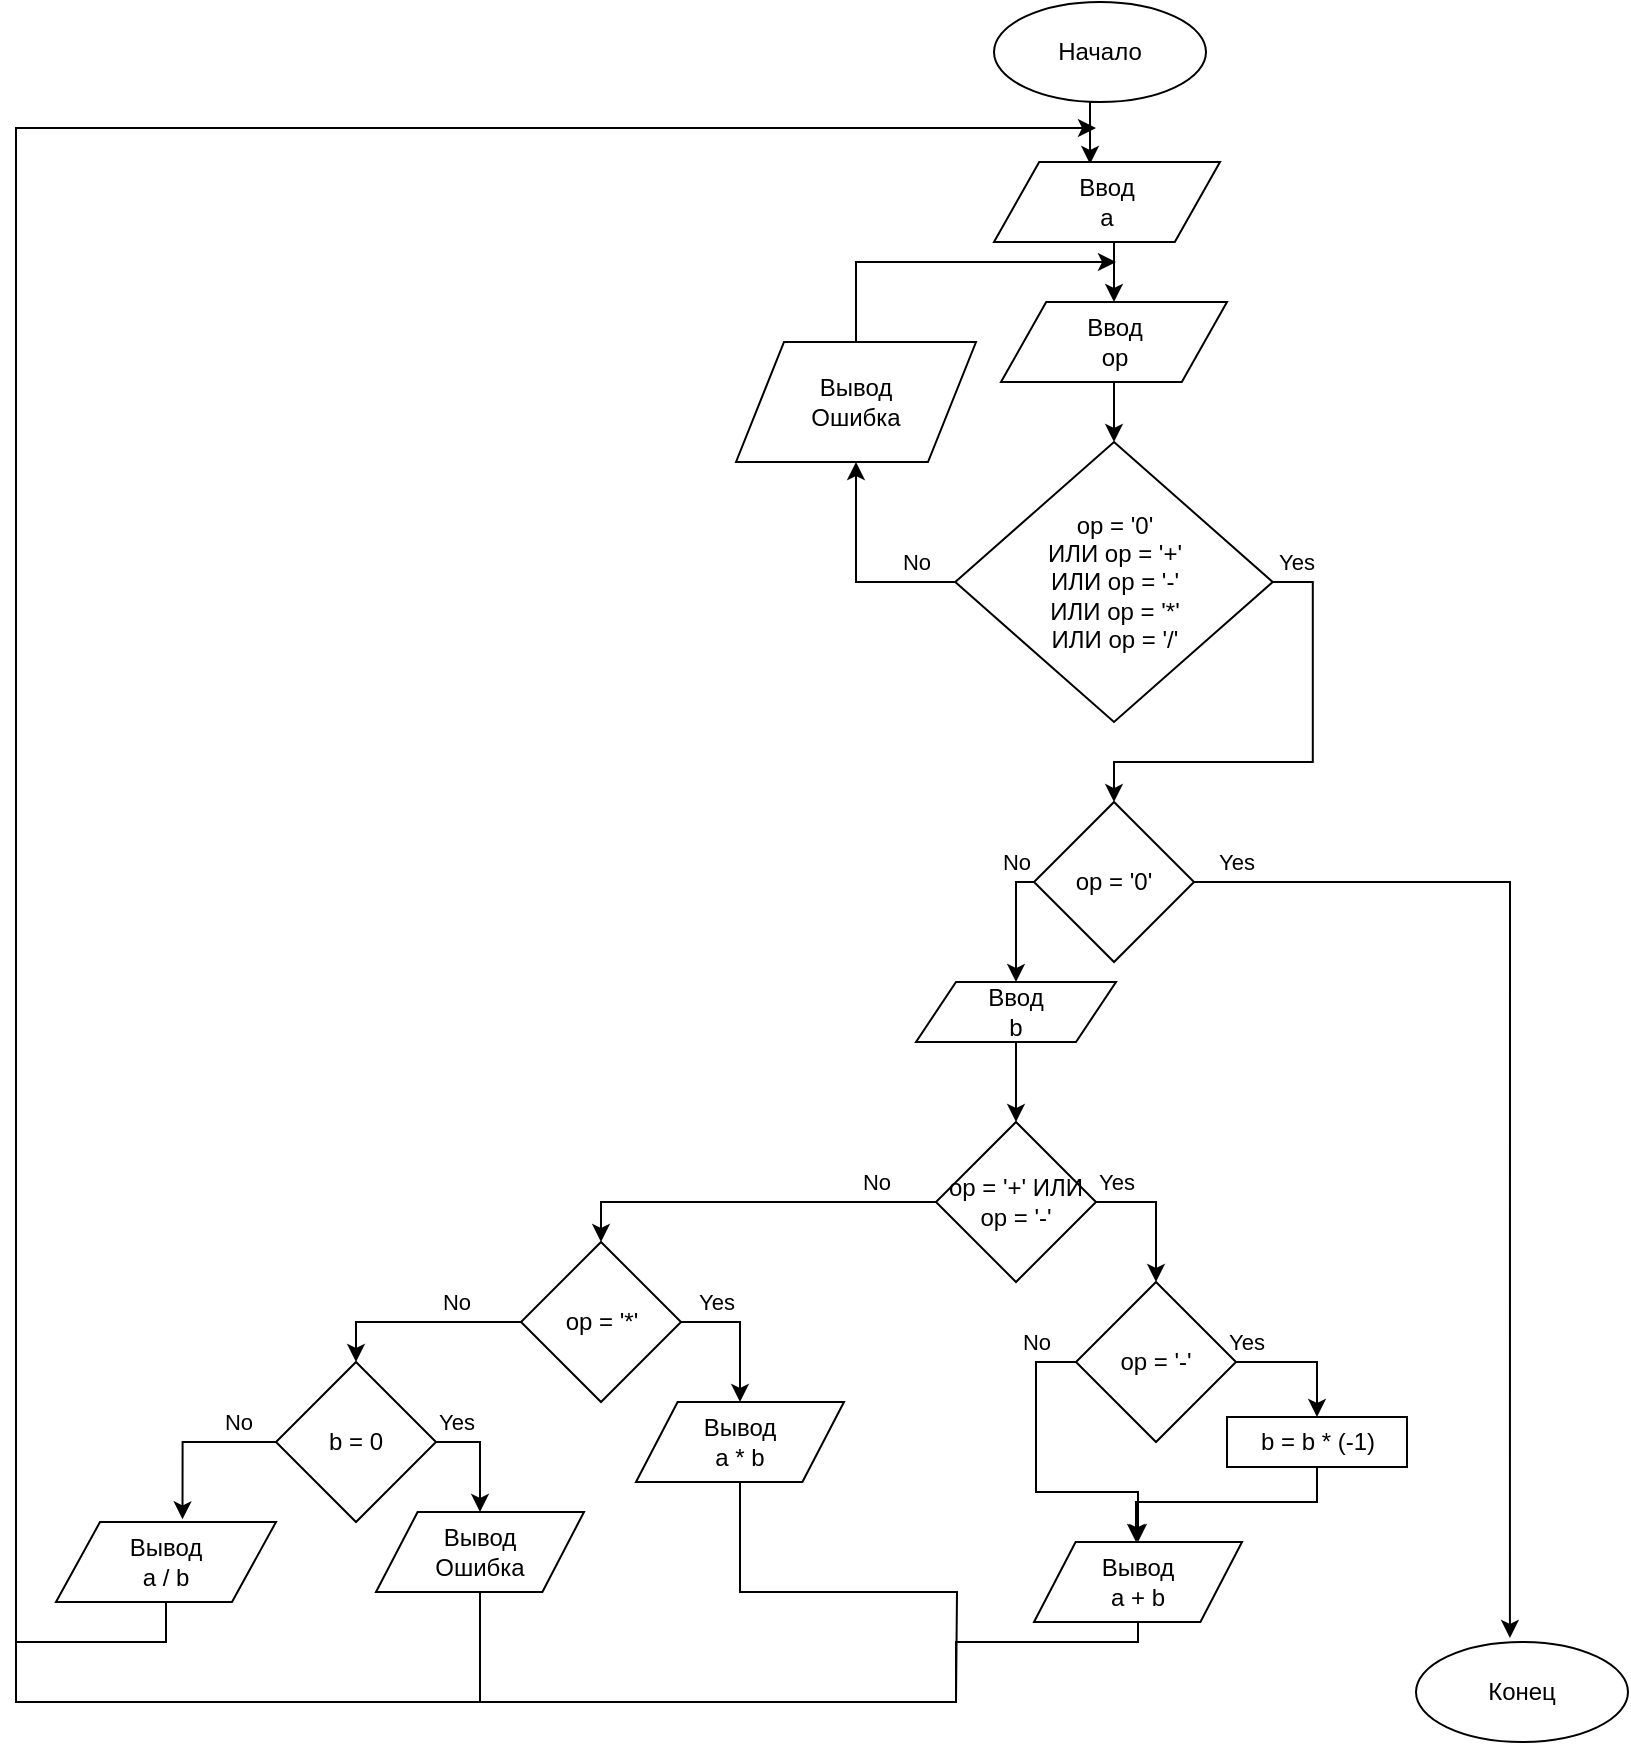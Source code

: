<mxfile version="12.9.9" type="github" pages="6">
  <diagram id="C5RBs43oDa-KdzZeNtuy" name="task_1">
    <mxGraphModel dx="2249" dy="746" grid="1" gridSize="10" guides="1" tooltips="1" connect="1" arrows="1" fold="1" page="1" pageScale="1" pageWidth="827" pageHeight="1169" math="0" shadow="0">
      <root>
        <mxCell id="WIyWlLk6GJQsqaUBKTNV-0" />
        <mxCell id="WIyWlLk6GJQsqaUBKTNV-1" parent="WIyWlLk6GJQsqaUBKTNV-0" />
        <mxCell id="86az8jC-lBe0YtL3g_62-72" style="edgeStyle=orthogonalEdgeStyle;rounded=0;orthogonalLoop=1;jettySize=auto;html=1;exitX=0.5;exitY=1;exitDx=0;exitDy=0;entryX=0.425;entryY=0.025;entryDx=0;entryDy=0;entryPerimeter=0;endArrow=classic;endFill=1;" edge="1" parent="WIyWlLk6GJQsqaUBKTNV-1" source="86az8jC-lBe0YtL3g_62-0" target="86az8jC-lBe0YtL3g_62-6">
          <mxGeometry relative="1" as="geometry" />
        </mxCell>
        <mxCell id="86az8jC-lBe0YtL3g_62-0" value="Начало" style="ellipse;whiteSpace=wrap;html=1;" vertex="1" parent="WIyWlLk6GJQsqaUBKTNV-1">
          <mxGeometry x="409" y="20" width="106" height="50" as="geometry" />
        </mxCell>
        <mxCell id="86az8jC-lBe0YtL3g_62-4" style="edgeStyle=orthogonalEdgeStyle;rounded=0;orthogonalLoop=1;jettySize=auto;html=1;exitX=0.5;exitY=1;exitDx=0;exitDy=0;entryX=0.5;entryY=0;entryDx=0;entryDy=0;" edge="1" parent="WIyWlLk6GJQsqaUBKTNV-1" source="86az8jC-lBe0YtL3g_62-1" target="86az8jC-lBe0YtL3g_62-2">
          <mxGeometry relative="1" as="geometry" />
        </mxCell>
        <mxCell id="86az8jC-lBe0YtL3g_62-1" value="Ввод&lt;br&gt;op" style="shape=parallelogram;perimeter=parallelogramPerimeter;whiteSpace=wrap;html=1;" vertex="1" parent="WIyWlLk6GJQsqaUBKTNV-1">
          <mxGeometry x="412.5" y="170" width="113" height="40" as="geometry" />
        </mxCell>
        <mxCell id="86az8jC-lBe0YtL3g_62-5" value="No" style="edgeStyle=orthogonalEdgeStyle;rounded=0;orthogonalLoop=1;jettySize=auto;html=1;exitX=0;exitY=0.5;exitDx=0;exitDy=0;entryX=0.5;entryY=1;entryDx=0;entryDy=0;" edge="1" parent="WIyWlLk6GJQsqaUBKTNV-1" source="86az8jC-lBe0YtL3g_62-2" target="86az8jC-lBe0YtL3g_62-63">
          <mxGeometry x="0.088" y="-30" relative="1" as="geometry">
            <mxPoint x="466" y="150" as="targetPoint" />
            <Array as="points">
              <mxPoint x="340" y="310" />
            </Array>
            <mxPoint as="offset" />
          </mxGeometry>
        </mxCell>
        <mxCell id="86az8jC-lBe0YtL3g_62-18" value="Yes" style="edgeStyle=orthogonalEdgeStyle;rounded=0;orthogonalLoop=1;jettySize=auto;html=1;exitX=1;exitY=0.5;exitDx=0;exitDy=0;" edge="1" parent="WIyWlLk6GJQsqaUBKTNV-1" source="86az8jC-lBe0YtL3g_62-2" target="86az8jC-lBe0YtL3g_62-17">
          <mxGeometry x="-0.899" y="10" relative="1" as="geometry">
            <mxPoint as="offset" />
          </mxGeometry>
        </mxCell>
        <mxCell id="86az8jC-lBe0YtL3g_62-2" value="op = &#39;0&#39; &lt;br&gt;ИЛИ op = &#39;+&#39;&lt;br&gt;ИЛИ op = &#39;-&#39;&lt;br&gt;ИЛИ op = &#39;*&#39;&lt;br&gt;ИЛИ op = &#39;/&#39;" style="rhombus;whiteSpace=wrap;html=1;" vertex="1" parent="WIyWlLk6GJQsqaUBKTNV-1">
          <mxGeometry x="389.63" y="240" width="158.75" height="140" as="geometry" />
        </mxCell>
        <mxCell id="86az8jC-lBe0YtL3g_62-8" style="edgeStyle=orthogonalEdgeStyle;rounded=0;orthogonalLoop=1;jettySize=auto;html=1;exitX=0.5;exitY=1;exitDx=0;exitDy=0;entryX=0.5;entryY=0;entryDx=0;entryDy=0;" edge="1" parent="WIyWlLk6GJQsqaUBKTNV-1" source="86az8jC-lBe0YtL3g_62-6" target="86az8jC-lBe0YtL3g_62-1">
          <mxGeometry relative="1" as="geometry" />
        </mxCell>
        <mxCell id="86az8jC-lBe0YtL3g_62-6" value="Ввод&lt;br&gt;a" style="shape=parallelogram;perimeter=parallelogramPerimeter;whiteSpace=wrap;html=1;" vertex="1" parent="WIyWlLk6GJQsqaUBKTNV-1">
          <mxGeometry x="409" y="100" width="113" height="40" as="geometry" />
        </mxCell>
        <mxCell id="86az8jC-lBe0YtL3g_62-47" value="Yes" style="edgeStyle=orthogonalEdgeStyle;rounded=0;orthogonalLoop=1;jettySize=auto;html=1;exitX=1;exitY=0.5;exitDx=0;exitDy=0;entryX=0.443;entryY=-0.04;entryDx=0;entryDy=0;entryPerimeter=0;" edge="1" parent="WIyWlLk6GJQsqaUBKTNV-1" source="86az8jC-lBe0YtL3g_62-17" target="86az8jC-lBe0YtL3g_62-62">
          <mxGeometry x="-0.922" y="10" relative="1" as="geometry">
            <mxPoint x="680" y="810" as="targetPoint" />
            <mxPoint as="offset" />
          </mxGeometry>
        </mxCell>
        <mxCell id="86az8jC-lBe0YtL3g_62-50" value="No" style="edgeStyle=orthogonalEdgeStyle;rounded=0;orthogonalLoop=1;jettySize=auto;html=1;exitX=0;exitY=0.5;exitDx=0;exitDy=0;entryX=0.5;entryY=0;entryDx=0;entryDy=0;" edge="1" parent="WIyWlLk6GJQsqaUBKTNV-1" source="86az8jC-lBe0YtL3g_62-17" target="86az8jC-lBe0YtL3g_62-49">
          <mxGeometry x="-0.695" y="-10" relative="1" as="geometry">
            <Array as="points">
              <mxPoint x="420" y="460" />
            </Array>
            <mxPoint x="10" y="-10" as="offset" />
          </mxGeometry>
        </mxCell>
        <mxCell id="86az8jC-lBe0YtL3g_62-17" value="op = &#39;0&#39;" style="rhombus;whiteSpace=wrap;html=1;" vertex="1" parent="WIyWlLk6GJQsqaUBKTNV-1">
          <mxGeometry x="429.01" y="420" width="80" height="80" as="geometry" />
        </mxCell>
        <mxCell id="86az8jC-lBe0YtL3g_62-22" value="Yes" style="edgeStyle=orthogonalEdgeStyle;rounded=0;orthogonalLoop=1;jettySize=auto;html=1;exitX=1;exitY=0.5;exitDx=0;exitDy=0;entryX=0.5;entryY=0;entryDx=0;entryDy=0;" edge="1" parent="WIyWlLk6GJQsqaUBKTNV-1" source="86az8jC-lBe0YtL3g_62-19" target="G5wgh4TVym-ov-y7H9EE-0">
          <mxGeometry x="-0.854" y="10" relative="1" as="geometry">
            <mxPoint x="586.5" y="780" as="targetPoint" />
            <mxPoint as="offset" />
          </mxGeometry>
        </mxCell>
        <mxCell id="86az8jC-lBe0YtL3g_62-34" value="No" style="edgeStyle=orthogonalEdgeStyle;rounded=0;orthogonalLoop=1;jettySize=auto;html=1;exitX=0;exitY=0.5;exitDx=0;exitDy=0;entryX=0.5;entryY=0;entryDx=0;entryDy=0;" edge="1" parent="WIyWlLk6GJQsqaUBKTNV-1" source="86az8jC-lBe0YtL3g_62-19" target="86az8jC-lBe0YtL3g_62-65">
          <mxGeometry x="-0.752" y="-10" relative="1" as="geometry">
            <mxPoint x="398" y="778" as="targetPoint" />
            <mxPoint x="10" y="-10" as="offset" />
          </mxGeometry>
        </mxCell>
        <mxCell id="86az8jC-lBe0YtL3g_62-19" value="op = &#39;-&#39;" style="rhombus;whiteSpace=wrap;html=1;" vertex="1" parent="WIyWlLk6GJQsqaUBKTNV-1">
          <mxGeometry x="450" y="660" width="80" height="80" as="geometry" />
        </mxCell>
        <mxCell id="86az8jC-lBe0YtL3g_62-33" value="Yes" style="edgeStyle=orthogonalEdgeStyle;rounded=0;orthogonalLoop=1;jettySize=auto;html=1;exitX=1;exitY=0.5;exitDx=0;exitDy=0;entryX=0.5;entryY=0;entryDx=0;entryDy=0;" edge="1" parent="WIyWlLk6GJQsqaUBKTNV-1" source="86az8jC-lBe0YtL3g_62-31" target="86az8jC-lBe0YtL3g_62-19">
          <mxGeometry x="-0.714" y="10" relative="1" as="geometry">
            <mxPoint as="offset" />
          </mxGeometry>
        </mxCell>
        <mxCell id="86az8jC-lBe0YtL3g_62-35" value="No" style="edgeStyle=orthogonalEdgeStyle;rounded=0;orthogonalLoop=1;jettySize=auto;html=1;exitX=0;exitY=0.5;exitDx=0;exitDy=0;entryX=0.5;entryY=0;entryDx=0;entryDy=0;" edge="1" parent="WIyWlLk6GJQsqaUBKTNV-1" source="86az8jC-lBe0YtL3g_62-31" target="86az8jC-lBe0YtL3g_62-36">
          <mxGeometry x="-0.68" y="-10" relative="1" as="geometry">
            <mxPoint x="180" y="680" as="targetPoint" />
            <mxPoint as="offset" />
          </mxGeometry>
        </mxCell>
        <mxCell id="86az8jC-lBe0YtL3g_62-31" value="op = &#39;+&#39; ИЛИ&lt;br&gt;op = &#39;-&#39;" style="rhombus;whiteSpace=wrap;html=1;" vertex="1" parent="WIyWlLk6GJQsqaUBKTNV-1">
          <mxGeometry x="380" y="580" width="80" height="80" as="geometry" />
        </mxCell>
        <mxCell id="86az8jC-lBe0YtL3g_62-39" value="Yes" style="edgeStyle=orthogonalEdgeStyle;rounded=0;orthogonalLoop=1;jettySize=auto;html=1;exitX=1;exitY=0.5;exitDx=0;exitDy=0;entryX=0.5;entryY=0;entryDx=0;entryDy=0;" edge="1" parent="WIyWlLk6GJQsqaUBKTNV-1" source="86az8jC-lBe0YtL3g_62-36" target="86az8jC-lBe0YtL3g_62-73">
          <mxGeometry x="-0.496" y="10" relative="1" as="geometry">
            <mxPoint x="302.5" y="720" as="targetPoint" />
            <mxPoint as="offset" />
          </mxGeometry>
        </mxCell>
        <mxCell id="86az8jC-lBe0YtL3g_62-41" value="No" style="edgeStyle=orthogonalEdgeStyle;rounded=0;orthogonalLoop=1;jettySize=auto;html=1;exitX=0;exitY=0.5;exitDx=0;exitDy=0;entryX=0.5;entryY=0;entryDx=0;entryDy=0;" edge="1" parent="WIyWlLk6GJQsqaUBKTNV-1" source="86az8jC-lBe0YtL3g_62-36" target="86az8jC-lBe0YtL3g_62-40">
          <mxGeometry x="-0.366" y="-10" relative="1" as="geometry">
            <mxPoint as="offset" />
          </mxGeometry>
        </mxCell>
        <mxCell id="86az8jC-lBe0YtL3g_62-36" value="op = &#39;*&#39;" style="rhombus;whiteSpace=wrap;html=1;" vertex="1" parent="WIyWlLk6GJQsqaUBKTNV-1">
          <mxGeometry x="172.5" y="640" width="80" height="80" as="geometry" />
        </mxCell>
        <mxCell id="86az8jC-lBe0YtL3g_62-52" value="No" style="edgeStyle=orthogonalEdgeStyle;rounded=0;orthogonalLoop=1;jettySize=auto;html=1;exitX=0;exitY=0.5;exitDx=0;exitDy=0;entryX=0.575;entryY=-0.033;entryDx=0;entryDy=0;entryPerimeter=0;" edge="1" parent="WIyWlLk6GJQsqaUBKTNV-1" source="86az8jC-lBe0YtL3g_62-40" target="86az8jC-lBe0YtL3g_62-42">
          <mxGeometry x="-0.551" y="-10" relative="1" as="geometry">
            <mxPoint as="offset" />
          </mxGeometry>
        </mxCell>
        <mxCell id="86az8jC-lBe0YtL3g_62-54" value="Yes" style="edgeStyle=orthogonalEdgeStyle;rounded=0;orthogonalLoop=1;jettySize=auto;html=1;exitX=1;exitY=0.5;exitDx=0;exitDy=0;entryX=0.5;entryY=0;entryDx=0;entryDy=0;" edge="1" parent="WIyWlLk6GJQsqaUBKTNV-1" source="86az8jC-lBe0YtL3g_62-40" target="86az8jC-lBe0YtL3g_62-74">
          <mxGeometry x="-0.649" y="10" relative="1" as="geometry">
            <mxPoint x="170" y="780" as="targetPoint" />
            <mxPoint as="offset" />
          </mxGeometry>
        </mxCell>
        <mxCell id="86az8jC-lBe0YtL3g_62-40" value="b = 0" style="rhombus;whiteSpace=wrap;html=1;" vertex="1" parent="WIyWlLk6GJQsqaUBKTNV-1">
          <mxGeometry x="50" y="700" width="80" height="80" as="geometry" />
        </mxCell>
        <mxCell id="86az8jC-lBe0YtL3g_62-61" style="edgeStyle=orthogonalEdgeStyle;rounded=0;orthogonalLoop=1;jettySize=auto;html=1;exitX=0.5;exitY=1;exitDx=0;exitDy=0;endArrow=none;endFill=0;" edge="1" parent="WIyWlLk6GJQsqaUBKTNV-1" source="86az8jC-lBe0YtL3g_62-42">
          <mxGeometry relative="1" as="geometry">
            <mxPoint x="-80" y="770" as="targetPoint" />
            <Array as="points">
              <mxPoint x="-5" y="840" />
              <mxPoint x="-80" y="840" />
              <mxPoint x="-80" y="770" />
            </Array>
          </mxGeometry>
        </mxCell>
        <mxCell id="86az8jC-lBe0YtL3g_62-42" value="Вывод&lt;br&gt;a / b" style="shape=parallelogram;perimeter=parallelogramPerimeter;whiteSpace=wrap;html=1;" vertex="1" parent="WIyWlLk6GJQsqaUBKTNV-1">
          <mxGeometry x="-60" y="780" width="110" height="40" as="geometry" />
        </mxCell>
        <mxCell id="86az8jC-lBe0YtL3g_62-51" style="edgeStyle=orthogonalEdgeStyle;rounded=0;orthogonalLoop=1;jettySize=auto;html=1;exitX=0.5;exitY=1;exitDx=0;exitDy=0;entryX=0.5;entryY=0;entryDx=0;entryDy=0;" edge="1" parent="WIyWlLk6GJQsqaUBKTNV-1" source="86az8jC-lBe0YtL3g_62-49" target="86az8jC-lBe0YtL3g_62-31">
          <mxGeometry relative="1" as="geometry" />
        </mxCell>
        <mxCell id="86az8jC-lBe0YtL3g_62-49" value="Ввод&lt;br&gt;b" style="shape=parallelogram;perimeter=parallelogramPerimeter;whiteSpace=wrap;html=1;" vertex="1" parent="WIyWlLk6GJQsqaUBKTNV-1">
          <mxGeometry x="370" y="510" width="100" height="30" as="geometry" />
        </mxCell>
        <mxCell id="86az8jC-lBe0YtL3g_62-71" style="edgeStyle=orthogonalEdgeStyle;rounded=0;orthogonalLoop=1;jettySize=auto;html=1;exitX=0.5;exitY=1;exitDx=0;exitDy=0;endArrow=none;endFill=0;" edge="1" parent="WIyWlLk6GJQsqaUBKTNV-1" source="86az8jC-lBe0YtL3g_62-74">
          <mxGeometry relative="1" as="geometry">
            <mxPoint x="152" y="870" as="targetPoint" />
            <mxPoint x="169.63" y="840" as="sourcePoint" />
            <Array as="points">
              <mxPoint x="152" y="850" />
              <mxPoint x="152" y="850" />
            </Array>
          </mxGeometry>
        </mxCell>
        <mxCell id="86az8jC-lBe0YtL3g_62-62" value="Конец" style="ellipse;whiteSpace=wrap;html=1;" vertex="1" parent="WIyWlLk6GJQsqaUBKTNV-1">
          <mxGeometry x="620" y="840" width="106" height="50" as="geometry" />
        </mxCell>
        <mxCell id="86az8jC-lBe0YtL3g_62-64" style="edgeStyle=orthogonalEdgeStyle;rounded=0;orthogonalLoop=1;jettySize=auto;html=1;exitX=0.5;exitY=0;exitDx=0;exitDy=0;endArrow=classic;endFill=1;" edge="1" parent="WIyWlLk6GJQsqaUBKTNV-1" source="86az8jC-lBe0YtL3g_62-63">
          <mxGeometry relative="1" as="geometry">
            <mxPoint x="470" y="150" as="targetPoint" />
            <Array as="points">
              <mxPoint x="340" y="150" />
            </Array>
          </mxGeometry>
        </mxCell>
        <mxCell id="86az8jC-lBe0YtL3g_62-63" value="Вывод&lt;br&gt;Ошибка" style="shape=parallelogram;perimeter=parallelogramPerimeter;whiteSpace=wrap;html=1;" vertex="1" parent="WIyWlLk6GJQsqaUBKTNV-1">
          <mxGeometry x="280" y="190" width="120" height="60" as="geometry" />
        </mxCell>
        <mxCell id="86az8jC-lBe0YtL3g_62-65" value="Вывод&lt;br&gt;a + b" style="shape=parallelogram;perimeter=parallelogramPerimeter;whiteSpace=wrap;html=1;" vertex="1" parent="WIyWlLk6GJQsqaUBKTNV-1">
          <mxGeometry x="429.01" y="790" width="104" height="40" as="geometry" />
        </mxCell>
        <mxCell id="86az8jC-lBe0YtL3g_62-68" style="edgeStyle=orthogonalEdgeStyle;rounded=0;orthogonalLoop=1;jettySize=auto;html=1;exitX=0.5;exitY=1;exitDx=0;exitDy=0;endArrow=classic;endFill=1;" edge="1" parent="WIyWlLk6GJQsqaUBKTNV-1" source="86az8jC-lBe0YtL3g_62-65">
          <mxGeometry relative="1" as="geometry">
            <mxPoint x="460" y="83" as="targetPoint" />
            <mxPoint x="402" y="815" as="sourcePoint" />
            <Array as="points">
              <mxPoint x="481" y="840" />
              <mxPoint x="390" y="840" />
              <mxPoint x="390" y="870" />
              <mxPoint x="-80" y="870" />
              <mxPoint x="-80" y="83" />
            </Array>
          </mxGeometry>
        </mxCell>
        <mxCell id="86az8jC-lBe0YtL3g_62-75" style="edgeStyle=orthogonalEdgeStyle;rounded=0;orthogonalLoop=1;jettySize=auto;html=1;exitX=0.5;exitY=1;exitDx=0;exitDy=0;endArrow=none;endFill=0;" edge="1" parent="WIyWlLk6GJQsqaUBKTNV-1" source="86az8jC-lBe0YtL3g_62-73">
          <mxGeometry relative="1" as="geometry">
            <mxPoint x="390" y="870" as="targetPoint" />
          </mxGeometry>
        </mxCell>
        <mxCell id="86az8jC-lBe0YtL3g_62-73" value="Вывод&lt;br&gt;a * b" style="shape=parallelogram;perimeter=parallelogramPerimeter;whiteSpace=wrap;html=1;" vertex="1" parent="WIyWlLk6GJQsqaUBKTNV-1">
          <mxGeometry x="230" y="720" width="104" height="40" as="geometry" />
        </mxCell>
        <mxCell id="86az8jC-lBe0YtL3g_62-74" value="Вывод&lt;br&gt;Ошибка" style="shape=parallelogram;perimeter=parallelogramPerimeter;whiteSpace=wrap;html=1;" vertex="1" parent="WIyWlLk6GJQsqaUBKTNV-1">
          <mxGeometry x="100" y="775" width="104" height="40" as="geometry" />
        </mxCell>
        <mxCell id="G5wgh4TVym-ov-y7H9EE-1" style="edgeStyle=orthogonalEdgeStyle;rounded=0;orthogonalLoop=1;jettySize=auto;html=1;exitX=0.5;exitY=1;exitDx=0;exitDy=0;endArrow=classic;endFill=1;" edge="1" parent="WIyWlLk6GJQsqaUBKTNV-1" source="G5wgh4TVym-ov-y7H9EE-0">
          <mxGeometry relative="1" as="geometry">
            <mxPoint x="480" y="790" as="targetPoint" />
            <Array as="points">
              <mxPoint x="571" y="770" />
              <mxPoint x="480" y="770" />
            </Array>
          </mxGeometry>
        </mxCell>
        <mxCell id="G5wgh4TVym-ov-y7H9EE-0" value="b = b * (-1)" style="rounded=0;whiteSpace=wrap;html=1;" vertex="1" parent="WIyWlLk6GJQsqaUBKTNV-1">
          <mxGeometry x="525.5" y="727.5" width="90" height="25" as="geometry" />
        </mxCell>
      </root>
    </mxGraphModel>
  </diagram>
  <diagram id="YQy8rwyJ5SDpJ3m-74xn" name="task_2">
    <mxGraphModel dx="1422" dy="746" grid="1" gridSize="10" guides="1" tooltips="1" connect="1" arrows="1" fold="1" page="1" pageScale="1" pageWidth="827" pageHeight="1169" math="0" shadow="0">
      <root>
        <mxCell id="eV1xX2HnI_OFqa537qOm-0" />
        <mxCell id="eV1xX2HnI_OFqa537qOm-1" parent="eV1xX2HnI_OFqa537qOm-0" />
        <mxCell id="eV1xX2HnI_OFqa537qOm-18" style="edgeStyle=orthogonalEdgeStyle;rounded=0;orthogonalLoop=1;jettySize=auto;html=1;exitX=0.5;exitY=1;exitDx=0;exitDy=0;entryX=0.5;entryY=0;entryDx=0;entryDy=0;" parent="eV1xX2HnI_OFqa537qOm-1" source="eV1xX2HnI_OFqa537qOm-2" target="eV1xX2HnI_OFqa537qOm-3" edge="1">
          <mxGeometry relative="1" as="geometry" />
        </mxCell>
        <mxCell id="eV1xX2HnI_OFqa537qOm-2" value="Начало" style="ellipse;whiteSpace=wrap;html=1;" parent="eV1xX2HnI_OFqa537qOm-1" vertex="1">
          <mxGeometry x="354" y="20" width="106" height="50" as="geometry" />
        </mxCell>
        <mxCell id="eV1xX2HnI_OFqa537qOm-34" style="edgeStyle=orthogonalEdgeStyle;rounded=0;orthogonalLoop=1;jettySize=auto;html=1;exitX=0.5;exitY=1;exitDx=0;exitDy=0;entryX=0.5;entryY=0;entryDx=0;entryDy=0;" parent="eV1xX2HnI_OFqa537qOm-1" source="eV1xX2HnI_OFqa537qOm-3" target="eV1xX2HnI_OFqa537qOm-33" edge="1">
          <mxGeometry relative="1" as="geometry">
            <Array as="points">
              <mxPoint x="404" y="140" />
            </Array>
          </mxGeometry>
        </mxCell>
        <mxCell id="eV1xX2HnI_OFqa537qOm-3" value="Ввод&lt;br&gt;num" style="shape=parallelogram;perimeter=parallelogramPerimeter;whiteSpace=wrap;html=1;" parent="eV1xX2HnI_OFqa537qOm-1" vertex="1">
          <mxGeometry x="350.5" y="100" width="113" height="40" as="geometry" />
        </mxCell>
        <mxCell id="eV1xX2HnI_OFqa537qOm-7" value="No" style="edgeStyle=orthogonalEdgeStyle;rounded=0;orthogonalLoop=1;jettySize=auto;html=1;exitX=0.5;exitY=1;exitDx=0;exitDy=0;entryX=0.5;entryY=0;entryDx=0;entryDy=0;" parent="eV1xX2HnI_OFqa537qOm-1" source="eV1xX2HnI_OFqa537qOm-4" target="eV1xX2HnI_OFqa537qOm-6" edge="1">
          <mxGeometry x="0.048" y="13" relative="1" as="geometry">
            <mxPoint as="offset" />
          </mxGeometry>
        </mxCell>
        <mxCell id="eV1xX2HnI_OFqa537qOm-20" value="Yes" style="edgeStyle=orthogonalEdgeStyle;rounded=0;orthogonalLoop=1;jettySize=auto;html=1;exitX=1;exitY=0.5;exitDx=0;exitDy=0;entryX=0.5;entryY=0;entryDx=0;entryDy=0;" parent="eV1xX2HnI_OFqa537qOm-1" source="eV1xX2HnI_OFqa537qOm-4" target="eV1xX2HnI_OFqa537qOm-24" edge="1">
          <mxGeometry x="-0.819" y="20" relative="1" as="geometry">
            <mxPoint x="650" y="460" as="targetPoint" />
            <mxPoint x="1" as="offset" />
          </mxGeometry>
        </mxCell>
        <mxCell id="eV1xX2HnI_OFqa537qOm-4" value="num // 10 != 0" style="rhombus;whiteSpace=wrap;html=1;" parent="eV1xX2HnI_OFqa537qOm-1" vertex="1">
          <mxGeometry x="354" y="260" width="105.5" height="100" as="geometry" />
        </mxCell>
        <mxCell id="eV1xX2HnI_OFqa537qOm-9" value="Yes" style="edgeStyle=orthogonalEdgeStyle;rounded=0;orthogonalLoop=1;jettySize=auto;html=1;exitX=1;exitY=0.5;exitDx=0;exitDy=0;entryX=0.5;entryY=0;entryDx=0;entryDy=0;" parent="eV1xX2HnI_OFqa537qOm-1" source="eV1xX2HnI_OFqa537qOm-6" target="eV1xX2HnI_OFqa537qOm-8" edge="1">
          <mxGeometry x="-0.473" y="10" relative="1" as="geometry">
            <Array as="points">
              <mxPoint x="506" y="430" />
            </Array>
            <mxPoint as="offset" />
          </mxGeometry>
        </mxCell>
        <mxCell id="eV1xX2HnI_OFqa537qOm-11" value="No" style="edgeStyle=orthogonalEdgeStyle;rounded=0;orthogonalLoop=1;jettySize=auto;html=1;exitX=0;exitY=0.5;exitDx=0;exitDy=0;entryX=0.5;entryY=0;entryDx=0;entryDy=0;" parent="eV1xX2HnI_OFqa537qOm-1" source="eV1xX2HnI_OFqa537qOm-6" target="eV1xX2HnI_OFqa537qOm-10" edge="1">
          <mxGeometry x="-0.193" y="-10" relative="1" as="geometry">
            <mxPoint as="offset" />
          </mxGeometry>
        </mxCell>
        <mxCell id="eV1xX2HnI_OFqa537qOm-6" value="num % 10 % 2 = 0" style="rhombus;whiteSpace=wrap;html=1;" parent="eV1xX2HnI_OFqa537qOm-1" vertex="1">
          <mxGeometry x="342" y="380" width="131" height="100" as="geometry" />
        </mxCell>
        <mxCell id="eV1xX2HnI_OFqa537qOm-16" style="edgeStyle=orthogonalEdgeStyle;rounded=0;orthogonalLoop=1;jettySize=auto;html=1;exitX=0.5;exitY=1;exitDx=0;exitDy=0;entryX=0.75;entryY=0;entryDx=0;entryDy=0;" parent="eV1xX2HnI_OFqa537qOm-1" source="eV1xX2HnI_OFqa537qOm-8" target="eV1xX2HnI_OFqa537qOm-14" edge="1">
          <mxGeometry relative="1" as="geometry">
            <Array as="points">
              <mxPoint x="506" y="560" />
              <mxPoint x="441" y="560" />
            </Array>
          </mxGeometry>
        </mxCell>
        <mxCell id="eV1xX2HnI_OFqa537qOm-8" value="m = m + 1" style="rounded=0;whiteSpace=wrap;html=1;" parent="eV1xX2HnI_OFqa537qOm-1" vertex="1">
          <mxGeometry x="461" y="480" width="89" height="40" as="geometry" />
        </mxCell>
        <mxCell id="eV1xX2HnI_OFqa537qOm-15" style="edgeStyle=orthogonalEdgeStyle;rounded=0;orthogonalLoop=1;jettySize=auto;html=1;exitX=0.5;exitY=1;exitDx=0;exitDy=0;" parent="eV1xX2HnI_OFqa537qOm-1" source="eV1xX2HnI_OFqa537qOm-10" target="eV1xX2HnI_OFqa537qOm-14" edge="1">
          <mxGeometry relative="1" as="geometry">
            <Array as="points">
              <mxPoint x="295" y="560" />
              <mxPoint x="380" y="560" />
            </Array>
          </mxGeometry>
        </mxCell>
        <mxCell id="eV1xX2HnI_OFqa537qOm-10" value="n = n + 1" style="rounded=0;whiteSpace=wrap;html=1;" parent="eV1xX2HnI_OFqa537qOm-1" vertex="1">
          <mxGeometry x="250" y="480" width="85" height="40" as="geometry" />
        </mxCell>
        <mxCell id="eV1xX2HnI_OFqa537qOm-17" style="edgeStyle=orthogonalEdgeStyle;rounded=0;orthogonalLoop=1;jettySize=auto;html=1;exitX=0.5;exitY=1;exitDx=0;exitDy=0;entryX=0;entryY=0.5;entryDx=0;entryDy=0;" parent="eV1xX2HnI_OFqa537qOm-1" source="eV1xX2HnI_OFqa537qOm-14" target="eV1xX2HnI_OFqa537qOm-4" edge="1">
          <mxGeometry relative="1" as="geometry">
            <Array as="points">
              <mxPoint x="408" y="620" />
              <mxPoint x="408" y="640" />
              <mxPoint x="230" y="640" />
              <mxPoint x="230" y="310" />
            </Array>
          </mxGeometry>
        </mxCell>
        <mxCell id="eV1xX2HnI_OFqa537qOm-14" value="num = num // 10" style="rounded=0;whiteSpace=wrap;html=1;" parent="eV1xX2HnI_OFqa537qOm-1" vertex="1">
          <mxGeometry x="360" y="580" width="108" height="40" as="geometry" />
        </mxCell>
        <mxCell id="eV1xX2HnI_OFqa537qOm-22" value="Yes" style="edgeStyle=orthogonalEdgeStyle;rounded=0;orthogonalLoop=1;jettySize=auto;html=1;exitX=1;exitY=0.5;exitDx=0;exitDy=0;entryX=0.5;entryY=0;entryDx=0;entryDy=0;" parent="eV1xX2HnI_OFqa537qOm-1" source="eV1xX2HnI_OFqa537qOm-24" target="eV1xX2HnI_OFqa537qOm-25" edge="1">
          <mxGeometry x="-0.473" y="10" relative="1" as="geometry">
            <Array as="points">
              <mxPoint x="665" y="610" />
            </Array>
            <mxPoint as="offset" />
          </mxGeometry>
        </mxCell>
        <mxCell id="eV1xX2HnI_OFqa537qOm-23" value="No" style="edgeStyle=orthogonalEdgeStyle;rounded=0;orthogonalLoop=1;jettySize=auto;html=1;exitX=0;exitY=0.5;exitDx=0;exitDy=0;entryX=0.5;entryY=0;entryDx=0;entryDy=0;" parent="eV1xX2HnI_OFqa537qOm-1" source="eV1xX2HnI_OFqa537qOm-24" target="eV1xX2HnI_OFqa537qOm-26" edge="1">
          <mxGeometry x="-0.342" y="-10" relative="1" as="geometry">
            <mxPoint as="offset" />
          </mxGeometry>
        </mxCell>
        <mxCell id="eV1xX2HnI_OFqa537qOm-24" value="num % 2 = 0" style="rhombus;whiteSpace=wrap;html=1;" parent="eV1xX2HnI_OFqa537qOm-1" vertex="1">
          <mxGeometry x="530" y="560" width="107" height="100" as="geometry" />
        </mxCell>
        <mxCell id="eV1xX2HnI_OFqa537qOm-29" style="edgeStyle=orthogonalEdgeStyle;rounded=0;orthogonalLoop=1;jettySize=auto;html=1;exitX=0.5;exitY=1;exitDx=0;exitDy=0;entryX=0.75;entryY=0;entryDx=0;entryDy=0;" parent="eV1xX2HnI_OFqa537qOm-1" source="eV1xX2HnI_OFqa537qOm-25" target="eV1xX2HnI_OFqa537qOm-27" edge="1">
          <mxGeometry relative="1" as="geometry">
            <Array as="points">
              <mxPoint x="665" y="730" />
              <mxPoint x="441" y="730" />
            </Array>
          </mxGeometry>
        </mxCell>
        <mxCell id="eV1xX2HnI_OFqa537qOm-25" value="m = m + 1" style="rounded=0;whiteSpace=wrap;html=1;" parent="eV1xX2HnI_OFqa537qOm-1" vertex="1">
          <mxGeometry x="610" y="660" width="109.5" height="30" as="geometry" />
        </mxCell>
        <mxCell id="eV1xX2HnI_OFqa537qOm-28" style="edgeStyle=orthogonalEdgeStyle;rounded=0;orthogonalLoop=1;jettySize=auto;html=1;exitX=0.5;exitY=1;exitDx=0;exitDy=0;" parent="eV1xX2HnI_OFqa537qOm-1" source="eV1xX2HnI_OFqa537qOm-26" target="eV1xX2HnI_OFqa537qOm-27" edge="1">
          <mxGeometry relative="1" as="geometry">
            <Array as="points">
              <mxPoint x="506" y="720" />
              <mxPoint x="408" y="720" />
            </Array>
          </mxGeometry>
        </mxCell>
        <mxCell id="eV1xX2HnI_OFqa537qOm-26" value="n = n + 1" style="rounded=0;whiteSpace=wrap;html=1;" parent="eV1xX2HnI_OFqa537qOm-1" vertex="1">
          <mxGeometry x="458.75" y="660" width="93.5" height="30" as="geometry" />
        </mxCell>
        <mxCell id="eV1xX2HnI_OFqa537qOm-32" style="edgeStyle=orthogonalEdgeStyle;rounded=0;orthogonalLoop=1;jettySize=auto;html=1;exitX=0.5;exitY=1;exitDx=0;exitDy=0;entryX=0.5;entryY=0;entryDx=0;entryDy=0;" parent="eV1xX2HnI_OFqa537qOm-1" source="eV1xX2HnI_OFqa537qOm-27" target="eV1xX2HnI_OFqa537qOm-31" edge="1">
          <mxGeometry relative="1" as="geometry" />
        </mxCell>
        <mxCell id="eV1xX2HnI_OFqa537qOm-27" value="Вывод&lt;br&gt;n, m" style="shape=parallelogram;perimeter=parallelogramPerimeter;whiteSpace=wrap;html=1;" parent="eV1xX2HnI_OFqa537qOm-1" vertex="1">
          <mxGeometry x="350.5" y="760" width="120" height="60" as="geometry" />
        </mxCell>
        <mxCell id="eV1xX2HnI_OFqa537qOm-31" value="Конец" style="ellipse;whiteSpace=wrap;html=1;" parent="eV1xX2HnI_OFqa537qOm-1" vertex="1">
          <mxGeometry x="357.5" y="870" width="106" height="50" as="geometry" />
        </mxCell>
        <mxCell id="eV1xX2HnI_OFqa537qOm-35" style="edgeStyle=orthogonalEdgeStyle;rounded=0;orthogonalLoop=1;jettySize=auto;html=1;exitX=0.5;exitY=1;exitDx=0;exitDy=0;entryX=0.5;entryY=0;entryDx=0;entryDy=0;" parent="eV1xX2HnI_OFqa537qOm-1" source="eV1xX2HnI_OFqa537qOm-33" target="eV1xX2HnI_OFqa537qOm-4" edge="1">
          <mxGeometry relative="1" as="geometry">
            <Array as="points">
              <mxPoint x="407" y="220" />
            </Array>
          </mxGeometry>
        </mxCell>
        <mxCell id="eV1xX2HnI_OFqa537qOm-33" value="n, m = 0" style="rounded=0;whiteSpace=wrap;html=1;" parent="eV1xX2HnI_OFqa537qOm-1" vertex="1">
          <mxGeometry x="350.5" y="180" width="107" height="40" as="geometry" />
        </mxCell>
      </root>
    </mxGraphModel>
  </diagram>
  <diagram id="tByjfMiP9IjK7feidkzp" name="task_3">
    <mxGraphModel dx="1422" dy="746" grid="1" gridSize="10" guides="1" tooltips="1" connect="1" arrows="1" fold="1" page="1" pageScale="1" pageWidth="827" pageHeight="1169" math="0" shadow="0">
      <root>
        <mxCell id="OtaspRODfuomZoUs8ItC-0" />
        <mxCell id="OtaspRODfuomZoUs8ItC-1" parent="OtaspRODfuomZoUs8ItC-0" />
        <mxCell id="OtaspRODfuomZoUs8ItC-4" style="edgeStyle=orthogonalEdgeStyle;rounded=0;orthogonalLoop=1;jettySize=auto;html=1;exitX=0.5;exitY=1;exitDx=0;exitDy=0;entryX=0.5;entryY=0;entryDx=0;entryDy=0;" parent="OtaspRODfuomZoUs8ItC-1" source="OtaspRODfuomZoUs8ItC-2" target="OtaspRODfuomZoUs8ItC-3" edge="1">
          <mxGeometry relative="1" as="geometry" />
        </mxCell>
        <mxCell id="OtaspRODfuomZoUs8ItC-2" value="Начало" style="ellipse;whiteSpace=wrap;html=1;" parent="OtaspRODfuomZoUs8ItC-1" vertex="1">
          <mxGeometry x="361" y="100" width="106" height="50" as="geometry" />
        </mxCell>
        <mxCell id="OtaspRODfuomZoUs8ItC-6" style="edgeStyle=orthogonalEdgeStyle;rounded=0;orthogonalLoop=1;jettySize=auto;html=1;exitX=0.5;exitY=1;exitDx=0;exitDy=0;entryX=0.5;entryY=0;entryDx=0;entryDy=0;" parent="OtaspRODfuomZoUs8ItC-1" source="OtaspRODfuomZoUs8ItC-3" edge="1">
          <mxGeometry relative="1" as="geometry">
            <mxPoint x="414" y="250" as="targetPoint" />
          </mxGeometry>
        </mxCell>
        <mxCell id="OtaspRODfuomZoUs8ItC-3" value="Ввод&lt;br&gt;a" style="shape=parallelogram;perimeter=parallelogramPerimeter;whiteSpace=wrap;html=1;" parent="OtaspRODfuomZoUs8ItC-1" vertex="1">
          <mxGeometry x="357.5" y="180" width="113" height="40" as="geometry" />
        </mxCell>
        <mxCell id="OtaspRODfuomZoUs8ItC-10" style="edgeStyle=orthogonalEdgeStyle;rounded=0;orthogonalLoop=1;jettySize=auto;html=1;exitX=0.5;exitY=1;exitDx=0;exitDy=0;entryX=0.5;entryY=0;entryDx=0;entryDy=0;" parent="OtaspRODfuomZoUs8ItC-1" source="OtaspRODfuomZoUs8ItC-7" target="OtaspRODfuomZoUs8ItC-9" edge="1">
          <mxGeometry relative="1" as="geometry" />
        </mxCell>
        <mxCell id="OtaspRODfuomZoUs8ItC-7" value="Вывод&lt;br&gt;a" style="shape=parallelogram;perimeter=parallelogramPerimeter;whiteSpace=wrap;html=1;" parent="OtaspRODfuomZoUs8ItC-1" vertex="1">
          <mxGeometry x="362" y="590" width="104" height="40" as="geometry" />
        </mxCell>
        <mxCell id="OtaspRODfuomZoUs8ItC-9" value="Конец" style="ellipse;whiteSpace=wrap;html=1;" parent="OtaspRODfuomZoUs8ItC-1" vertex="1">
          <mxGeometry x="361" y="670" width="106" height="50" as="geometry" />
        </mxCell>
        <mxCell id="tO03fWOa-ezfjFiMoOr6-9" style="edgeStyle=orthogonalEdgeStyle;rounded=0;orthogonalLoop=1;jettySize=auto;html=1;exitX=0.5;exitY=1;exitDx=0;exitDy=0;entryX=0.5;entryY=0;entryDx=0;entryDy=0;" parent="OtaspRODfuomZoUs8ItC-1" source="dappa6_4-vbBsQiHwuoi-0" target="dappa6_4-vbBsQiHwuoi-1" edge="1">
          <mxGeometry relative="1" as="geometry" />
        </mxCell>
        <mxCell id="dappa6_4-vbBsQiHwuoi-0" value="b = 0" style="rounded=0;whiteSpace=wrap;html=1;" parent="OtaspRODfuomZoUs8ItC-1" vertex="1">
          <mxGeometry x="367" y="250" width="94" height="20" as="geometry" />
        </mxCell>
        <mxCell id="tO03fWOa-ezfjFiMoOr6-1" value="Yes" style="edgeStyle=orthogonalEdgeStyle;rounded=0;orthogonalLoop=1;jettySize=auto;html=1;exitX=1;exitY=0.5;exitDx=0;exitDy=0;entryX=0.5;entryY=0;entryDx=0;entryDy=0;" parent="OtaspRODfuomZoUs8ItC-1" source="dappa6_4-vbBsQiHwuoi-1" target="tO03fWOa-ezfjFiMoOr6-0" edge="1">
          <mxGeometry x="-0.176" y="10" relative="1" as="geometry">
            <mxPoint as="offset" />
          </mxGeometry>
        </mxCell>
        <mxCell id="tO03fWOa-ezfjFiMoOr6-3" value="No" style="edgeStyle=orthogonalEdgeStyle;rounded=0;orthogonalLoop=1;jettySize=auto;html=1;exitX=0.5;exitY=1;exitDx=0;exitDy=0;entryX=0.5;entryY=0;entryDx=0;entryDy=0;" parent="OtaspRODfuomZoUs8ItC-1" source="dappa6_4-vbBsQiHwuoi-1" target="tO03fWOa-ezfjFiMoOr6-2" edge="1">
          <mxGeometry x="-0.333" y="16" relative="1" as="geometry">
            <mxPoint as="offset" />
          </mxGeometry>
        </mxCell>
        <mxCell id="dappa6_4-vbBsQiHwuoi-1" value="a // 10 != 0" style="rhombus;whiteSpace=wrap;html=1;" parent="OtaspRODfuomZoUs8ItC-1" vertex="1">
          <mxGeometry x="374" y="300" width="80" height="80" as="geometry" />
        </mxCell>
        <mxCell id="tO03fWOa-ezfjFiMoOr6-10" style="edgeStyle=orthogonalEdgeStyle;rounded=0;orthogonalLoop=1;jettySize=auto;html=1;exitX=0.5;exitY=1;exitDx=0;exitDy=0;entryX=0.5;entryY=0;entryDx=0;entryDy=0;" parent="OtaspRODfuomZoUs8ItC-1" source="tO03fWOa-ezfjFiMoOr6-0" target="OtaspRODfuomZoUs8ItC-7" edge="1">
          <mxGeometry relative="1" as="geometry">
            <Array as="points">
              <mxPoint x="550" y="570" />
              <mxPoint x="414" y="570" />
            </Array>
          </mxGeometry>
        </mxCell>
        <mxCell id="tO03fWOa-ezfjFiMoOr6-0" value="a = a + 10 * b" style="rounded=0;whiteSpace=wrap;html=1;" parent="OtaspRODfuomZoUs8ItC-1" vertex="1">
          <mxGeometry x="500" y="380" width="100" height="40" as="geometry" />
        </mxCell>
        <mxCell id="tO03fWOa-ezfjFiMoOr6-5" style="edgeStyle=orthogonalEdgeStyle;rounded=0;orthogonalLoop=1;jettySize=auto;html=1;exitX=0.5;exitY=1;exitDx=0;exitDy=0;entryX=0.5;entryY=0;entryDx=0;entryDy=0;" parent="OtaspRODfuomZoUs8ItC-1" source="tO03fWOa-ezfjFiMoOr6-2" target="tO03fWOa-ezfjFiMoOr6-4" edge="1">
          <mxGeometry relative="1" as="geometry" />
        </mxCell>
        <mxCell id="tO03fWOa-ezfjFiMoOr6-2" value="b = a % 10 + b * 10" style="rounded=0;whiteSpace=wrap;html=1;" parent="OtaspRODfuomZoUs8ItC-1" vertex="1">
          <mxGeometry x="354" y="410" width="120" height="60" as="geometry" />
        </mxCell>
        <mxCell id="tO03fWOa-ezfjFiMoOr6-6" style="edgeStyle=orthogonalEdgeStyle;rounded=0;orthogonalLoop=1;jettySize=auto;html=1;exitX=0.5;exitY=1;exitDx=0;exitDy=0;entryX=0;entryY=0.5;entryDx=0;entryDy=0;" parent="OtaspRODfuomZoUs8ItC-1" source="tO03fWOa-ezfjFiMoOr6-4" target="dappa6_4-vbBsQiHwuoi-1" edge="1">
          <mxGeometry relative="1" as="geometry">
            <mxPoint x="300" y="370" as="targetPoint" />
            <Array as="points">
              <mxPoint x="414" y="550" />
              <mxPoint x="310" y="550" />
              <mxPoint x="310" y="340" />
            </Array>
          </mxGeometry>
        </mxCell>
        <mxCell id="tO03fWOa-ezfjFiMoOr6-4" value="a = a // 10" style="rounded=0;whiteSpace=wrap;html=1;" parent="OtaspRODfuomZoUs8ItC-1" vertex="1">
          <mxGeometry x="372" y="490" width="84" height="40" as="geometry" />
        </mxCell>
      </root>
    </mxGraphModel>
  </diagram>
  <diagram id="unPDM8vDQNqNHbTbzAOO" name="task_4">
    <mxGraphModel dx="1422" dy="746" grid="1" gridSize="10" guides="1" tooltips="1" connect="1" arrows="1" fold="1" page="1" pageScale="1" pageWidth="827" pageHeight="1169" math="0" shadow="0">
      <root>
        <mxCell id="d05zEWo3rjzwPzNUcLMZ-0" />
        <mxCell id="d05zEWo3rjzwPzNUcLMZ-1" parent="d05zEWo3rjzwPzNUcLMZ-0" />
        <mxCell id="d05zEWo3rjzwPzNUcLMZ-8" style="edgeStyle=orthogonalEdgeStyle;rounded=0;orthogonalLoop=1;jettySize=auto;html=1;exitX=0.5;exitY=1;exitDx=0;exitDy=0;entryX=0.5;entryY=0;entryDx=0;entryDy=0;" parent="d05zEWo3rjzwPzNUcLMZ-1" source="d05zEWo3rjzwPzNUcLMZ-2" target="d05zEWo3rjzwPzNUcLMZ-5" edge="1">
          <mxGeometry relative="1" as="geometry" />
        </mxCell>
        <mxCell id="d05zEWo3rjzwPzNUcLMZ-2" value="Начало" style="ellipse;whiteSpace=wrap;html=1;" parent="d05zEWo3rjzwPzNUcLMZ-1" vertex="1">
          <mxGeometry x="81" y="80" width="106" height="50" as="geometry" />
        </mxCell>
        <mxCell id="2ExwmyKCapWZl7MFRuvk-26" style="edgeStyle=orthogonalEdgeStyle;rounded=0;orthogonalLoop=1;jettySize=auto;html=1;exitX=0.5;exitY=1;exitDx=0;exitDy=0;entryX=0.5;entryY=0;entryDx=0;entryDy=0;" parent="d05zEWo3rjzwPzNUcLMZ-1" source="d05zEWo3rjzwPzNUcLMZ-5" target="2ExwmyKCapWZl7MFRuvk-25" edge="1">
          <mxGeometry relative="1" as="geometry" />
        </mxCell>
        <mxCell id="d05zEWo3rjzwPzNUcLMZ-5" value="Ввод&lt;br&gt;m, c" style="shape=parallelogram;perimeter=parallelogramPerimeter;whiteSpace=wrap;html=1;" parent="d05zEWo3rjzwPzNUcLMZ-1" vertex="1">
          <mxGeometry x="77" y="170" width="113" height="40" as="geometry" />
        </mxCell>
        <mxCell id="2ExwmyKCapWZl7MFRuvk-36" style="edgeStyle=orthogonalEdgeStyle;rounded=0;orthogonalLoop=1;jettySize=auto;html=1;exitX=0.5;exitY=1;exitDx=0;exitDy=0;entryX=0.5;entryY=0;entryDx=0;entryDy=0;" parent="d05zEWo3rjzwPzNUcLMZ-1" source="d05zEWo3rjzwPzNUcLMZ-6" target="2ExwmyKCapWZl7MFRuvk-35" edge="1">
          <mxGeometry relative="1" as="geometry" />
        </mxCell>
        <mxCell id="d05zEWo3rjzwPzNUcLMZ-6" value="res = res + cnt(num,c)" style="shape=process;whiteSpace=wrap;html=1;backgroundOutline=1;" parent="d05zEWo3rjzwPzNUcLMZ-1" vertex="1">
          <mxGeometry x="60" y="470" width="127" height="40" as="geometry" />
        </mxCell>
        <mxCell id="d05zEWo3rjzwPzNUcLMZ-12" style="edgeStyle=orthogonalEdgeStyle;rounded=0;orthogonalLoop=1;jettySize=auto;html=1;exitX=0.5;exitY=1;exitDx=0;exitDy=0;entryX=0.5;entryY=0;entryDx=0;entryDy=0;" parent="d05zEWo3rjzwPzNUcLMZ-1" source="d05zEWo3rjzwPzNUcLMZ-7" target="d05zEWo3rjzwPzNUcLMZ-11" edge="1">
          <mxGeometry relative="1" as="geometry" />
        </mxCell>
        <mxCell id="d05zEWo3rjzwPzNUcLMZ-7" value="Вывод&lt;br&gt;res" style="shape=parallelogram;perimeter=parallelogramPerimeter;whiteSpace=wrap;html=1;" parent="d05zEWo3rjzwPzNUcLMZ-1" vertex="1">
          <mxGeometry x="73.5" y="600" width="120" height="60" as="geometry" />
        </mxCell>
        <mxCell id="d05zEWo3rjzwPzNUcLMZ-11" value="Конец" style="ellipse;whiteSpace=wrap;html=1;" parent="d05zEWo3rjzwPzNUcLMZ-1" vertex="1">
          <mxGeometry x="81" y="690" width="106" height="50" as="geometry" />
        </mxCell>
        <mxCell id="2ExwmyKCapWZl7MFRuvk-8" style="edgeStyle=orthogonalEdgeStyle;rounded=0;orthogonalLoop=1;jettySize=auto;html=1;exitX=0.5;exitY=1;exitDx=0;exitDy=0;entryX=0.5;entryY=0;entryDx=0;entryDy=0;" parent="d05zEWo3rjzwPzNUcLMZ-1" source="d05zEWo3rjzwPzNUcLMZ-13" target="d05zEWo3rjzwPzNUcLMZ-15" edge="1">
          <mxGeometry relative="1" as="geometry" />
        </mxCell>
        <mxCell id="d05zEWo3rjzwPzNUcLMZ-13" value="cnt(a, b)" style="ellipse;whiteSpace=wrap;html=1;" parent="d05zEWo3rjzwPzNUcLMZ-1" vertex="1">
          <mxGeometry x="390" y="80" width="90" height="50" as="geometry" />
        </mxCell>
        <mxCell id="2ExwmyKCapWZl7MFRuvk-1" value="Yes" style="edgeStyle=orthogonalEdgeStyle;rounded=0;orthogonalLoop=1;jettySize=auto;html=1;exitX=1;exitY=0.5;exitDx=0;exitDy=0;entryX=0.5;entryY=0;entryDx=0;entryDy=0;" parent="d05zEWo3rjzwPzNUcLMZ-1" source="d05zEWo3rjzwPzNUcLMZ-15" target="2ExwmyKCapWZl7MFRuvk-0" edge="1">
          <mxGeometry x="-0.263" y="10" relative="1" as="geometry">
            <mxPoint x="580" y="190" as="sourcePoint" />
            <Array as="points">
              <mxPoint x="655" y="190" />
            </Array>
            <mxPoint as="offset" />
          </mxGeometry>
        </mxCell>
        <mxCell id="2ExwmyKCapWZl7MFRuvk-10" value="No" style="edgeStyle=orthogonalEdgeStyle;rounded=0;orthogonalLoop=1;jettySize=auto;html=1;exitX=0.5;exitY=1;exitDx=0;exitDy=0;entryX=0.5;entryY=0;entryDx=0;entryDy=0;" parent="d05zEWo3rjzwPzNUcLMZ-1" source="d05zEWo3rjzwPzNUcLMZ-15" target="2ExwmyKCapWZl7MFRuvk-9" edge="1">
          <mxGeometry x="-0.2" y="5" relative="1" as="geometry">
            <mxPoint as="offset" />
          </mxGeometry>
        </mxCell>
        <mxCell id="d05zEWo3rjzwPzNUcLMZ-15" value="a // 10 = 0" style="rhombus;whiteSpace=wrap;html=1;" parent="d05zEWo3rjzwPzNUcLMZ-1" vertex="1">
          <mxGeometry x="395" y="150" width="80" height="80" as="geometry" />
        </mxCell>
        <mxCell id="2ExwmyKCapWZl7MFRuvk-3" value="Yes" style="edgeStyle=orthogonalEdgeStyle;rounded=0;orthogonalLoop=1;jettySize=auto;html=1;exitX=1;exitY=0.5;exitDx=0;exitDy=0;entryX=0.5;entryY=0;entryDx=0;entryDy=0;" parent="d05zEWo3rjzwPzNUcLMZ-1" source="2ExwmyKCapWZl7MFRuvk-0" target="2ExwmyKCapWZl7MFRuvk-2" edge="1">
          <mxGeometry x="-0.382" y="10" relative="1" as="geometry">
            <mxPoint as="offset" />
          </mxGeometry>
        </mxCell>
        <mxCell id="2ExwmyKCapWZl7MFRuvk-7" value="No" style="edgeStyle=orthogonalEdgeStyle;rounded=0;orthogonalLoop=1;jettySize=auto;html=1;exitX=0;exitY=0.5;exitDx=0;exitDy=0;entryX=0.5;entryY=0;entryDx=0;entryDy=0;" parent="d05zEWo3rjzwPzNUcLMZ-1" source="2ExwmyKCapWZl7MFRuvk-0" target="2ExwmyKCapWZl7MFRuvk-6" edge="1">
          <mxGeometry x="-0.429" y="-10" relative="1" as="geometry">
            <mxPoint as="offset" />
          </mxGeometry>
        </mxCell>
        <mxCell id="2ExwmyKCapWZl7MFRuvk-0" value="a = b" style="rhombus;whiteSpace=wrap;html=1;" parent="d05zEWo3rjzwPzNUcLMZ-1" vertex="1">
          <mxGeometry x="615" y="210" width="80" height="80" as="geometry" />
        </mxCell>
        <mxCell id="2ExwmyKCapWZl7MFRuvk-17" style="edgeStyle=orthogonalEdgeStyle;rounded=0;orthogonalLoop=1;jettySize=auto;html=1;exitX=0.5;exitY=1;exitDx=0;exitDy=0;entryX=1;entryY=0;entryDx=0;entryDy=0;" parent="d05zEWo3rjzwPzNUcLMZ-1" source="2ExwmyKCapWZl7MFRuvk-2" target="2ExwmyKCapWZl7MFRuvk-15" edge="1">
          <mxGeometry relative="1" as="geometry">
            <Array as="points">
              <mxPoint x="735" y="450" />
              <mxPoint x="473" y="450" />
            </Array>
          </mxGeometry>
        </mxCell>
        <mxCell id="2ExwmyKCapWZl7MFRuvk-2" value="return 1" style="rounded=0;whiteSpace=wrap;html=1;" parent="d05zEWo3rjzwPzNUcLMZ-1" vertex="1">
          <mxGeometry x="695" y="290" width="80" height="40" as="geometry" />
        </mxCell>
        <mxCell id="2ExwmyKCapWZl7MFRuvk-19" style="edgeStyle=orthogonalEdgeStyle;rounded=0;orthogonalLoop=1;jettySize=auto;html=1;exitX=0.75;exitY=1;exitDx=0;exitDy=0;entryX=0.5;entryY=0;entryDx=0;entryDy=0;" parent="d05zEWo3rjzwPzNUcLMZ-1" source="2ExwmyKCapWZl7MFRuvk-6" target="2ExwmyKCapWZl7MFRuvk-15" edge="1">
          <mxGeometry relative="1" as="geometry">
            <Array as="points">
              <mxPoint x="605" y="440" />
              <mxPoint x="435" y="440" />
            </Array>
          </mxGeometry>
        </mxCell>
        <mxCell id="2ExwmyKCapWZl7MFRuvk-6" value="return 0" style="rounded=0;whiteSpace=wrap;html=1;" parent="d05zEWo3rjzwPzNUcLMZ-1" vertex="1">
          <mxGeometry x="545" y="290" width="80" height="40" as="geometry" />
        </mxCell>
        <mxCell id="2ExwmyKCapWZl7MFRuvk-12" value="Yes" style="edgeStyle=orthogonalEdgeStyle;rounded=0;orthogonalLoop=1;jettySize=auto;html=1;exitX=1;exitY=0.5;exitDx=0;exitDy=0;entryX=0.456;entryY=0.025;entryDx=0;entryDy=0;entryPerimeter=0;" parent="d05zEWo3rjzwPzNUcLMZ-1" source="2ExwmyKCapWZl7MFRuvk-9" target="2ExwmyKCapWZl7MFRuvk-11" edge="1">
          <mxGeometry x="-0.537" y="10" relative="1" as="geometry">
            <mxPoint as="offset" />
          </mxGeometry>
        </mxCell>
        <mxCell id="2ExwmyKCapWZl7MFRuvk-14" value="No" style="edgeStyle=orthogonalEdgeStyle;rounded=0;orthogonalLoop=1;jettySize=auto;html=1;exitX=0;exitY=0.5;exitDx=0;exitDy=0;entryX=0.5;entryY=0;entryDx=0;entryDy=0;" parent="d05zEWo3rjzwPzNUcLMZ-1" source="2ExwmyKCapWZl7MFRuvk-9" target="2ExwmyKCapWZl7MFRuvk-13" edge="1">
          <mxGeometry x="-0.317" y="-10" relative="1" as="geometry">
            <mxPoint as="offset" />
          </mxGeometry>
        </mxCell>
        <mxCell id="2ExwmyKCapWZl7MFRuvk-9" value="a % 10 = b" style="rhombus;whiteSpace=wrap;html=1;" parent="d05zEWo3rjzwPzNUcLMZ-1" vertex="1">
          <mxGeometry x="395" y="280" width="80" height="80" as="geometry" />
        </mxCell>
        <mxCell id="2ExwmyKCapWZl7MFRuvk-18" style="edgeStyle=orthogonalEdgeStyle;rounded=0;orthogonalLoop=1;jettySize=auto;html=1;exitX=0.5;exitY=1;exitDx=0;exitDy=0;entryX=0.5;entryY=0;entryDx=0;entryDy=0;" parent="d05zEWo3rjzwPzNUcLMZ-1" source="2ExwmyKCapWZl7MFRuvk-11" target="2ExwmyKCapWZl7MFRuvk-15" edge="1">
          <mxGeometry relative="1" as="geometry">
            <Array as="points">
              <mxPoint x="528" y="430" />
              <mxPoint x="435" y="430" />
            </Array>
          </mxGeometry>
        </mxCell>
        <mxCell id="2ExwmyKCapWZl7MFRuvk-11" value="return 1 + cnt(a//10, b)" style="rounded=0;whiteSpace=wrap;html=1;" parent="d05zEWo3rjzwPzNUcLMZ-1" vertex="1">
          <mxGeometry x="465" y="380" width="125" height="40" as="geometry" />
        </mxCell>
        <mxCell id="2ExwmyKCapWZl7MFRuvk-20" style="edgeStyle=orthogonalEdgeStyle;rounded=0;orthogonalLoop=1;jettySize=auto;html=1;exitX=0.5;exitY=1;exitDx=0;exitDy=0;" parent="d05zEWo3rjzwPzNUcLMZ-1" source="2ExwmyKCapWZl7MFRuvk-13" edge="1">
          <mxGeometry relative="1" as="geometry">
            <mxPoint x="435" y="469" as="targetPoint" />
          </mxGeometry>
        </mxCell>
        <mxCell id="2ExwmyKCapWZl7MFRuvk-13" value="return cnt(a//10, b)" style="rounded=0;whiteSpace=wrap;html=1;" parent="d05zEWo3rjzwPzNUcLMZ-1" vertex="1">
          <mxGeometry x="290" y="380" width="125" height="40" as="geometry" />
        </mxCell>
        <mxCell id="2ExwmyKCapWZl7MFRuvk-15" value="Конец" style="ellipse;whiteSpace=wrap;html=1;" parent="d05zEWo3rjzwPzNUcLMZ-1" vertex="1">
          <mxGeometry x="382" y="470" width="106" height="50" as="geometry" />
        </mxCell>
        <mxCell id="2ExwmyKCapWZl7MFRuvk-28" style="edgeStyle=orthogonalEdgeStyle;rounded=0;orthogonalLoop=1;jettySize=auto;html=1;exitX=0.5;exitY=1;exitDx=0;exitDy=0;entryX=0.5;entryY=0;entryDx=0;entryDy=0;" parent="d05zEWo3rjzwPzNUcLMZ-1" source="2ExwmyKCapWZl7MFRuvk-25" target="2ExwmyKCapWZl7MFRuvk-27" edge="1">
          <mxGeometry relative="1" as="geometry" />
        </mxCell>
        <mxCell id="2ExwmyKCapWZl7MFRuvk-25" value="res, i = 0" style="rounded=0;whiteSpace=wrap;html=1;" parent="d05zEWo3rjzwPzNUcLMZ-1" vertex="1">
          <mxGeometry x="70" y="230" width="120" height="50" as="geometry" />
        </mxCell>
        <mxCell id="2ExwmyKCapWZl7MFRuvk-29" value="Yes" style="edgeStyle=orthogonalEdgeStyle;rounded=0;orthogonalLoop=1;jettySize=auto;html=1;exitX=1;exitY=0.5;exitDx=0;exitDy=0;entryX=0.75;entryY=0;entryDx=0;entryDy=0;" parent="d05zEWo3rjzwPzNUcLMZ-1" source="2ExwmyKCapWZl7MFRuvk-27" target="d05zEWo3rjzwPzNUcLMZ-7" edge="1">
          <mxGeometry x="-0.912" y="10" relative="1" as="geometry">
            <Array as="points">
              <mxPoint x="270" y="350" />
              <mxPoint x="270" y="580" />
              <mxPoint x="164" y="580" />
            </Array>
            <mxPoint as="offset" />
          </mxGeometry>
        </mxCell>
        <mxCell id="2ExwmyKCapWZl7MFRuvk-32" value="No" style="edgeStyle=orthogonalEdgeStyle;rounded=0;orthogonalLoop=1;jettySize=auto;html=1;exitX=0.5;exitY=1;exitDx=0;exitDy=0;entryX=0.5;entryY=0;entryDx=0;entryDy=0;" parent="d05zEWo3rjzwPzNUcLMZ-1" source="2ExwmyKCapWZl7MFRuvk-27" target="2ExwmyKCapWZl7MFRuvk-31" edge="1">
          <mxGeometry y="10" relative="1" as="geometry">
            <mxPoint as="offset" />
          </mxGeometry>
        </mxCell>
        <mxCell id="2ExwmyKCapWZl7MFRuvk-27" value="i &amp;lt; m" style="rhombus;whiteSpace=wrap;html=1;" parent="d05zEWo3rjzwPzNUcLMZ-1" vertex="1">
          <mxGeometry x="90" y="310" width="80" height="80" as="geometry" />
        </mxCell>
        <mxCell id="2ExwmyKCapWZl7MFRuvk-33" style="edgeStyle=orthogonalEdgeStyle;rounded=0;orthogonalLoop=1;jettySize=auto;html=1;exitX=0.5;exitY=1;exitDx=0;exitDy=0;entryX=0.5;entryY=0;entryDx=0;entryDy=0;" parent="d05zEWo3rjzwPzNUcLMZ-1" source="2ExwmyKCapWZl7MFRuvk-31" target="d05zEWo3rjzwPzNUcLMZ-6" edge="1">
          <mxGeometry relative="1" as="geometry" />
        </mxCell>
        <mxCell id="2ExwmyKCapWZl7MFRuvk-31" value="Ввод&lt;br&gt;num" style="shape=parallelogram;perimeter=parallelogramPerimeter;whiteSpace=wrap;html=1;" parent="d05zEWo3rjzwPzNUcLMZ-1" vertex="1">
          <mxGeometry x="70" y="410" width="120" height="40" as="geometry" />
        </mxCell>
        <mxCell id="2ExwmyKCapWZl7MFRuvk-37" style="edgeStyle=orthogonalEdgeStyle;rounded=0;orthogonalLoop=1;jettySize=auto;html=1;exitX=0.5;exitY=1;exitDx=0;exitDy=0;entryX=0;entryY=0.5;entryDx=0;entryDy=0;" parent="d05zEWo3rjzwPzNUcLMZ-1" source="2ExwmyKCapWZl7MFRuvk-35" target="2ExwmyKCapWZl7MFRuvk-27" edge="1">
          <mxGeometry relative="1" as="geometry">
            <Array as="points">
              <mxPoint x="124" y="580" />
              <mxPoint x="40" y="580" />
              <mxPoint x="40" y="350" />
            </Array>
          </mxGeometry>
        </mxCell>
        <mxCell id="2ExwmyKCapWZl7MFRuvk-35" value="i = i + 1" style="rounded=0;whiteSpace=wrap;html=1;" parent="d05zEWo3rjzwPzNUcLMZ-1" vertex="1">
          <mxGeometry x="70" y="530" width="107" height="30" as="geometry" />
        </mxCell>
      </root>
    </mxGraphModel>
  </diagram>
  <diagram id="RdIMYA-Z_bPoYpL2OCb9" name="task_5">
    <mxGraphModel dx="1422" dy="746" grid="1" gridSize="10" guides="1" tooltips="1" connect="1" arrows="1" fold="1" page="1" pageScale="1" pageWidth="827" pageHeight="1169" math="0" shadow="0">
      <root>
        <mxCell id="p6mOds-sWRsLynQhxaw7-0" />
        <mxCell id="p6mOds-sWRsLynQhxaw7-1" parent="p6mOds-sWRsLynQhxaw7-0" />
        <mxCell id="p6mOds-sWRsLynQhxaw7-13" style="edgeStyle=orthogonalEdgeStyle;rounded=0;orthogonalLoop=1;jettySize=auto;html=1;exitX=0.5;exitY=1;exitDx=0;exitDy=0;entryX=0.5;entryY=0;entryDx=0;entryDy=0;" parent="p6mOds-sWRsLynQhxaw7-1" source="p6mOds-sWRsLynQhxaw7-2" target="p6mOds-sWRsLynQhxaw7-5" edge="1">
          <mxGeometry relative="1" as="geometry" />
        </mxCell>
        <mxCell id="p6mOds-sWRsLynQhxaw7-2" value="Начало" style="ellipse;whiteSpace=wrap;html=1;" parent="p6mOds-sWRsLynQhxaw7-1" vertex="1">
          <mxGeometry x="173.5" y="80" width="106" height="50" as="geometry" />
        </mxCell>
        <mxCell id="p6mOds-sWRsLynQhxaw7-15" style="edgeStyle=orthogonalEdgeStyle;rounded=0;orthogonalLoop=1;jettySize=auto;html=1;exitX=0.5;exitY=1;exitDx=0;exitDy=0;entryX=0.5;entryY=0;entryDx=0;entryDy=0;" parent="p6mOds-sWRsLynQhxaw7-1" source="p6mOds-sWRsLynQhxaw7-3" target="p6mOds-sWRsLynQhxaw7-4" edge="1">
          <mxGeometry relative="1" as="geometry" />
        </mxCell>
        <mxCell id="p6mOds-sWRsLynQhxaw7-3" value="Ввод&lt;br&gt;a" style="shape=parallelogram;perimeter=parallelogramPerimeter;whiteSpace=wrap;html=1;" parent="p6mOds-sWRsLynQhxaw7-1" vertex="1">
          <mxGeometry x="170" y="220" width="113" height="40" as="geometry" />
        </mxCell>
        <mxCell id="p6mOds-sWRsLynQhxaw7-18" value="No" style="edgeStyle=orthogonalEdgeStyle;rounded=0;orthogonalLoop=1;jettySize=auto;html=1;exitX=0.5;exitY=1;exitDx=0;exitDy=0;entryX=0.5;entryY=0;entryDx=0;entryDy=0;" parent="p6mOds-sWRsLynQhxaw7-1" source="p6mOds-sWRsLynQhxaw7-4" target="I7fCFlxTP-SDhks7UAii-0" edge="1">
          <mxGeometry x="-0.319" y="13" relative="1" as="geometry">
            <mxPoint x="227" y="400" as="targetPoint" />
            <mxPoint as="offset" />
          </mxGeometry>
        </mxCell>
        <mxCell id="p6mOds-sWRsLynQhxaw7-20" value="Yes" style="edgeStyle=orthogonalEdgeStyle;rounded=0;orthogonalLoop=1;jettySize=auto;html=1;exitX=1;exitY=0.5;exitDx=0;exitDy=0;entryX=0.5;entryY=0;entryDx=0;entryDy=0;" parent="p6mOds-sWRsLynQhxaw7-1" source="p6mOds-sWRsLynQhxaw7-4" target="p6mOds-sWRsLynQhxaw7-19" edge="1">
          <mxGeometry x="-0.867" y="10" relative="1" as="geometry">
            <mxPoint as="offset" />
          </mxGeometry>
        </mxCell>
        <mxCell id="p6mOds-sWRsLynQhxaw7-4" value="a = 0" style="rhombus;whiteSpace=wrap;html=1;" parent="p6mOds-sWRsLynQhxaw7-1" vertex="1">
          <mxGeometry x="186.5" y="290" width="80" height="80" as="geometry" />
        </mxCell>
        <mxCell id="p6mOds-sWRsLynQhxaw7-14" style="edgeStyle=orthogonalEdgeStyle;rounded=0;orthogonalLoop=1;jettySize=auto;html=1;exitX=0.5;exitY=1;exitDx=0;exitDy=0;entryX=0.5;entryY=0;entryDx=0;entryDy=0;" parent="p6mOds-sWRsLynQhxaw7-1" source="p6mOds-sWRsLynQhxaw7-5" target="p6mOds-sWRsLynQhxaw7-3" edge="1">
          <mxGeometry relative="1" as="geometry" />
        </mxCell>
        <mxCell id="p6mOds-sWRsLynQhxaw7-5" value="s, max, num = 0" style="rounded=0;whiteSpace=wrap;html=1;" parent="p6mOds-sWRsLynQhxaw7-1" vertex="1">
          <mxGeometry x="179.5" y="150" width="94" height="40" as="geometry" />
        </mxCell>
        <mxCell id="p6mOds-sWRsLynQhxaw7-17" style="edgeStyle=orthogonalEdgeStyle;rounded=0;orthogonalLoop=1;jettySize=auto;html=1;exitX=0.5;exitY=1;exitDx=0;exitDy=0;entryX=0.5;entryY=0;entryDx=0;entryDy=0;" parent="p6mOds-sWRsLynQhxaw7-1" source="I7fCFlxTP-SDhks7UAii-0" target="p6mOds-sWRsLynQhxaw7-8" edge="1">
          <mxGeometry relative="1" as="geometry">
            <mxPoint x="227" y="440" as="sourcePoint" />
          </mxGeometry>
        </mxCell>
        <mxCell id="p6mOds-sWRsLynQhxaw7-10" value="Yes" style="edgeStyle=orthogonalEdgeStyle;rounded=0;orthogonalLoop=1;jettySize=auto;html=1;exitX=1;exitY=0.5;exitDx=0;exitDy=0;entryX=0.5;entryY=0;entryDx=0;entryDy=0;" parent="p6mOds-sWRsLynQhxaw7-1" source="p6mOds-sWRsLynQhxaw7-8" target="p6mOds-sWRsLynQhxaw7-9" edge="1">
          <mxGeometry x="-0.705" y="10" relative="1" as="geometry">
            <mxPoint as="offset" />
          </mxGeometry>
        </mxCell>
        <mxCell id="p6mOds-sWRsLynQhxaw7-12" value="No" style="edgeStyle=orthogonalEdgeStyle;rounded=0;orthogonalLoop=1;jettySize=auto;html=1;exitX=0;exitY=0.5;exitDx=0;exitDy=0;" parent="p6mOds-sWRsLynQhxaw7-1" source="p6mOds-sWRsLynQhxaw7-8" edge="1">
          <mxGeometry x="-0.948" y="-10" relative="1" as="geometry">
            <mxPoint x="227" y="200" as="targetPoint" />
            <Array as="points">
              <mxPoint x="167" y="520" />
              <mxPoint x="167" y="550" />
              <mxPoint x="70" y="550" />
              <mxPoint x="70" y="200" />
              <mxPoint x="181" y="200" />
            </Array>
            <mxPoint as="offset" />
          </mxGeometry>
        </mxCell>
        <mxCell id="p6mOds-sWRsLynQhxaw7-8" value="s &amp;gt; max" style="rhombus;whiteSpace=wrap;html=1;" parent="p6mOds-sWRsLynQhxaw7-1" vertex="1">
          <mxGeometry x="187" y="480" width="80" height="80" as="geometry" />
        </mxCell>
        <mxCell id="p6mOds-sWRsLynQhxaw7-11" style="edgeStyle=orthogonalEdgeStyle;rounded=0;orthogonalLoop=1;jettySize=auto;html=1;exitX=0.5;exitY=1;exitDx=0;exitDy=0;" parent="p6mOds-sWRsLynQhxaw7-1" source="p6mOds-sWRsLynQhxaw7-9" edge="1">
          <mxGeometry relative="1" as="geometry">
            <mxPoint x="227" y="200" as="targetPoint" />
            <Array as="points">
              <mxPoint x="305" y="640" />
              <mxPoint x="70" y="640" />
              <mxPoint x="70" y="200" />
            </Array>
          </mxGeometry>
        </mxCell>
        <mxCell id="p6mOds-sWRsLynQhxaw7-9" value="max = s,&lt;br&gt;num = a" style="rounded=0;whiteSpace=wrap;html=1;" parent="p6mOds-sWRsLynQhxaw7-1" vertex="1">
          <mxGeometry x="260" y="570" width="90" height="50" as="geometry" />
        </mxCell>
        <mxCell id="M7Ew7G9C65XeCG0F4i5o-5" style="edgeStyle=orthogonalEdgeStyle;rounded=0;orthogonalLoop=1;jettySize=auto;html=1;exitX=0.5;exitY=1;exitDx=0;exitDy=0;entryX=0.5;entryY=0;entryDx=0;entryDy=0;" parent="p6mOds-sWRsLynQhxaw7-1" source="p6mOds-sWRsLynQhxaw7-19" target="M7Ew7G9C65XeCG0F4i5o-4" edge="1">
          <mxGeometry relative="1" as="geometry" />
        </mxCell>
        <mxCell id="p6mOds-sWRsLynQhxaw7-19" value="Вывод&lt;br&gt;num, max" style="shape=parallelogram;perimeter=parallelogramPerimeter;whiteSpace=wrap;html=1;" parent="p6mOds-sWRsLynQhxaw7-1" vertex="1">
          <mxGeometry x="350" y="400" width="100" height="40" as="geometry" />
        </mxCell>
        <mxCell id="p6mOds-sWRsLynQhxaw7-25" style="edgeStyle=orthogonalEdgeStyle;rounded=0;orthogonalLoop=1;jettySize=auto;html=1;exitX=0.5;exitY=1;exitDx=0;exitDy=0;entryX=0.5;entryY=0;entryDx=0;entryDy=0;" parent="p6mOds-sWRsLynQhxaw7-1" source="p6mOds-sWRsLynQhxaw7-21" target="p6mOds-sWRsLynQhxaw7-22" edge="1">
          <mxGeometry relative="1" as="geometry" />
        </mxCell>
        <mxCell id="p6mOds-sWRsLynQhxaw7-21" value="sum(n)" style="ellipse;whiteSpace=wrap;html=1;" parent="p6mOds-sWRsLynQhxaw7-1" vertex="1">
          <mxGeometry x="555" y="80" width="90" height="45" as="geometry" />
        </mxCell>
        <mxCell id="p6mOds-sWRsLynQhxaw7-24" value="Yes" style="edgeStyle=orthogonalEdgeStyle;rounded=0;orthogonalLoop=1;jettySize=auto;html=1;exitX=1;exitY=0.5;exitDx=0;exitDy=0;entryX=0.5;entryY=0;entryDx=0;entryDy=0;" parent="p6mOds-sWRsLynQhxaw7-1" source="p6mOds-sWRsLynQhxaw7-22" target="p6mOds-sWRsLynQhxaw7-23" edge="1">
          <mxGeometry x="-0.363" y="10" relative="1" as="geometry">
            <mxPoint as="offset" />
          </mxGeometry>
        </mxCell>
        <mxCell id="p6mOds-sWRsLynQhxaw7-27" value="No" style="edgeStyle=orthogonalEdgeStyle;rounded=0;orthogonalLoop=1;jettySize=auto;html=1;exitX=0.5;exitY=1;exitDx=0;exitDy=0;entryX=0.429;entryY=0;entryDx=0;entryDy=0;entryPerimeter=0;" parent="p6mOds-sWRsLynQhxaw7-1" source="p6mOds-sWRsLynQhxaw7-22" target="p6mOds-sWRsLynQhxaw7-26" edge="1">
          <mxGeometry x="-0.601" y="-15" relative="1" as="geometry">
            <mxPoint as="offset" />
          </mxGeometry>
        </mxCell>
        <mxCell id="p6mOds-sWRsLynQhxaw7-22" value="n // 10 = 0" style="rhombus;whiteSpace=wrap;html=1;" parent="p6mOds-sWRsLynQhxaw7-1" vertex="1">
          <mxGeometry x="560" y="150" width="80" height="80" as="geometry" />
        </mxCell>
        <mxCell id="M7Ew7G9C65XeCG0F4i5o-0" style="edgeStyle=orthogonalEdgeStyle;rounded=0;orthogonalLoop=1;jettySize=auto;html=1;exitX=0.5;exitY=1;exitDx=0;exitDy=0;" parent="p6mOds-sWRsLynQhxaw7-1" source="p6mOds-sWRsLynQhxaw7-23" edge="1">
          <mxGeometry relative="1" as="geometry">
            <mxPoint x="615" y="380" as="targetPoint" />
            <Array as="points">
              <mxPoint x="689" y="340" />
              <mxPoint x="615" y="340" />
            </Array>
          </mxGeometry>
        </mxCell>
        <mxCell id="p6mOds-sWRsLynQhxaw7-23" value="return n" style="rounded=0;whiteSpace=wrap;html=1;" parent="p6mOds-sWRsLynQhxaw7-1" vertex="1">
          <mxGeometry x="640" y="220" width="97" height="40" as="geometry" />
        </mxCell>
        <mxCell id="p6mOds-sWRsLynQhxaw7-28" style="edgeStyle=orthogonalEdgeStyle;rounded=0;orthogonalLoop=1;jettySize=auto;html=1;exitX=0.5;exitY=1;exitDx=0;exitDy=0;entryX=0;entryY=0.5;entryDx=0;entryDy=0;" parent="p6mOds-sWRsLynQhxaw7-1" source="p6mOds-sWRsLynQhxaw7-26" target="p6mOds-sWRsLynQhxaw7-22" edge="1">
          <mxGeometry relative="1" as="geometry" />
        </mxCell>
        <mxCell id="p6mOds-sWRsLynQhxaw7-26" value="return n % 10 + sum(n // 10)" style="rounded=0;whiteSpace=wrap;html=1;" parent="p6mOds-sWRsLynQhxaw7-1" vertex="1">
          <mxGeometry x="555" y="280" width="105" height="40" as="geometry" />
        </mxCell>
        <mxCell id="M7Ew7G9C65XeCG0F4i5o-2" value="конец" style="ellipse;whiteSpace=wrap;html=1;" parent="p6mOds-sWRsLynQhxaw7-1" vertex="1">
          <mxGeometry x="570" y="380" width="90" height="45" as="geometry" />
        </mxCell>
        <mxCell id="M7Ew7G9C65XeCG0F4i5o-4" value="Конец" style="ellipse;whiteSpace=wrap;html=1;" parent="p6mOds-sWRsLynQhxaw7-1" vertex="1">
          <mxGeometry x="347" y="470" width="106" height="50" as="geometry" />
        </mxCell>
        <mxCell id="I7fCFlxTP-SDhks7UAii-0" value="s = sum(a)" style="shape=process;whiteSpace=wrap;html=1;backgroundOutline=1;" parent="p6mOds-sWRsLynQhxaw7-1" vertex="1">
          <mxGeometry x="170" y="400" width="114" height="40" as="geometry" />
        </mxCell>
      </root>
    </mxGraphModel>
  </diagram>
  <diagram id="vcUam_jvu3-sGJFmaCr3" name="task_6">
    <mxGraphModel dx="1422" dy="746" grid="1" gridSize="10" guides="1" tooltips="1" connect="1" arrows="1" fold="1" page="1" pageScale="1" pageWidth="827" pageHeight="1169" math="0" shadow="0">
      <root>
        <mxCell id="avnuZts9VDa57jfT8Wly-0" />
        <mxCell id="avnuZts9VDa57jfT8Wly-1" parent="avnuZts9VDa57jfT8Wly-0" />
        <mxCell id="avnuZts9VDa57jfT8Wly-5" style="edgeStyle=orthogonalEdgeStyle;rounded=0;orthogonalLoop=1;jettySize=auto;html=1;exitX=0.5;exitY=1;exitDx=0;exitDy=0;entryX=0.5;entryY=0;entryDx=0;entryDy=0;" parent="avnuZts9VDa57jfT8Wly-1" source="avnuZts9VDa57jfT8Wly-2" target="avnuZts9VDa57jfT8Wly-4" edge="1">
          <mxGeometry relative="1" as="geometry" />
        </mxCell>
        <mxCell id="avnuZts9VDa57jfT8Wly-2" value="Начало" style="ellipse;whiteSpace=wrap;html=1;" parent="avnuZts9VDa57jfT8Wly-1" vertex="1">
          <mxGeometry x="185" y="60" width="106" height="50" as="geometry" />
        </mxCell>
        <mxCell id="avnuZts9VDa57jfT8Wly-7" style="edgeStyle=orthogonalEdgeStyle;rounded=0;orthogonalLoop=1;jettySize=auto;html=1;exitX=0.5;exitY=1;exitDx=0;exitDy=0;entryX=0.5;entryY=0;entryDx=0;entryDy=0;" parent="avnuZts9VDa57jfT8Wly-1" source="avnuZts9VDa57jfT8Wly-4" edge="1">
          <mxGeometry relative="1" as="geometry">
            <mxPoint x="238" y="250" as="targetPoint" />
          </mxGeometry>
        </mxCell>
        <mxCell id="avnuZts9VDa57jfT8Wly-4" value="FIRST_SYMBOL = 32,&lt;br&gt;LAST_SYMBOL = 127" style="rounded=0;whiteSpace=wrap;html=1;" parent="avnuZts9VDa57jfT8Wly-1" vertex="1">
          <mxGeometry x="170" y="150" width="136" height="60" as="geometry" />
        </mxCell>
        <mxCell id="avnuZts9VDa57jfT8Wly-53" style="edgeStyle=orthogonalEdgeStyle;rounded=0;orthogonalLoop=1;jettySize=auto;html=1;exitX=0.5;exitY=1;exitDx=0;exitDy=0;entryX=0.5;entryY=0;entryDx=0;entryDy=0;endArrow=classic;endFill=1;" parent="avnuZts9VDa57jfT8Wly-1" source="avnuZts9VDa57jfT8Wly-14" target="avnuZts9VDa57jfT8Wly-15" edge="1">
          <mxGeometry relative="1" as="geometry" />
        </mxCell>
        <mxCell id="avnuZts9VDa57jfT8Wly-14" value="recursion(m, n)" style="ellipse;whiteSpace=wrap;html=1;" parent="avnuZts9VDa57jfT8Wly-1" vertex="1">
          <mxGeometry x="598" y="45" width="143" height="55" as="geometry" />
        </mxCell>
        <mxCell id="avnuZts9VDa57jfT8Wly-17" value="Yes" style="edgeStyle=orthogonalEdgeStyle;rounded=0;orthogonalLoop=1;jettySize=auto;html=1;exitX=1;exitY=0.5;exitDx=0;exitDy=0;entryX=0.5;entryY=0;entryDx=0;entryDy=0;" parent="avnuZts9VDa57jfT8Wly-1" source="avnuZts9VDa57jfT8Wly-15" target="avnuZts9VDa57jfT8Wly-16" edge="1">
          <mxGeometry x="-0.6" y="10" relative="1" as="geometry">
            <mxPoint as="offset" />
          </mxGeometry>
        </mxCell>
        <mxCell id="avnuZts9VDa57jfT8Wly-24" value="No" style="edgeStyle=orthogonalEdgeStyle;rounded=0;orthogonalLoop=1;jettySize=auto;html=1;exitX=0;exitY=0.5;exitDx=0;exitDy=0;" parent="avnuZts9VDa57jfT8Wly-1" source="avnuZts9VDa57jfT8Wly-15" edge="1">
          <mxGeometry x="-0.299" y="-10" relative="1" as="geometry">
            <mxPoint x="570" y="210" as="targetPoint" />
            <Array as="points">
              <mxPoint x="570" y="180" />
            </Array>
            <mxPoint as="offset" />
          </mxGeometry>
        </mxCell>
        <mxCell id="avnuZts9VDa57jfT8Wly-15" value="m = n" style="rhombus;whiteSpace=wrap;html=1;" parent="avnuZts9VDa57jfT8Wly-1" vertex="1">
          <mxGeometry x="617" y="130" width="105" height="100" as="geometry" />
        </mxCell>
        <mxCell id="avnuZts9VDa57jfT8Wly-16" value="return &quot;код - символ&quot;" style="rounded=0;whiteSpace=wrap;html=1;" parent="avnuZts9VDa57jfT8Wly-1" vertex="1">
          <mxGeometry x="722" y="210" width="120" height="40" as="geometry" />
        </mxCell>
        <mxCell id="avnuZts9VDa57jfT8Wly-23" value="Yes" style="edgeStyle=orthogonalEdgeStyle;rounded=0;orthogonalLoop=1;jettySize=auto;html=1;exitX=0.5;exitY=0;exitDx=0;exitDy=0;entryX=0.358;entryY=0;entryDx=0;entryDy=0;entryPerimeter=0;" parent="avnuZts9VDa57jfT8Wly-1" source="avnuZts9VDa57jfT8Wly-19" target="avnuZts9VDa57jfT8Wly-21" edge="1">
          <mxGeometry x="-0.777" y="7" relative="1" as="geometry">
            <mxPoint as="offset" />
          </mxGeometry>
        </mxCell>
        <mxCell id="avnuZts9VDa57jfT8Wly-54" value="No" style="edgeStyle=orthogonalEdgeStyle;rounded=0;orthogonalLoop=1;jettySize=auto;html=1;exitX=0.5;exitY=1;exitDx=0;exitDy=0;entryX=0.5;entryY=0;entryDx=0;entryDy=0;endArrow=classic;endFill=1;" parent="avnuZts9VDa57jfT8Wly-1" source="avnuZts9VDa57jfT8Wly-19" target="avnuZts9VDa57jfT8Wly-26" edge="1">
          <mxGeometry x="-0.467" y="-7" relative="1" as="geometry">
            <mxPoint as="offset" />
          </mxGeometry>
        </mxCell>
        <mxCell id="avnuZts9VDa57jfT8Wly-19" value="m + 10 &amp;lt; n" style="rhombus;whiteSpace=wrap;html=1;direction=south;" parent="avnuZts9VDa57jfT8Wly-1" vertex="1">
          <mxGeometry x="520" y="210" width="100" height="115" as="geometry" />
        </mxCell>
        <mxCell id="avnuZts9VDa57jfT8Wly-57" style="edgeStyle=orthogonalEdgeStyle;rounded=0;orthogonalLoop=1;jettySize=auto;html=1;exitX=0.5;exitY=1;exitDx=0;exitDy=0;entryX=0.5;entryY=0;entryDx=0;entryDy=0;endArrow=classic;endFill=1;" parent="avnuZts9VDa57jfT8Wly-1" source="avnuZts9VDa57jfT8Wly-21" target="avnuZts9VDa57jfT8Wly-55" edge="1">
          <mxGeometry relative="1" as="geometry" />
        </mxCell>
        <mxCell id="avnuZts9VDa57jfT8Wly-21" value="return &quot;код - символ&quot; + recursion(m + 1, m + 9) &quot;\n&quot; + recursion(m + 10, n)" style="rounded=0;whiteSpace=wrap;html=1;" parent="avnuZts9VDa57jfT8Wly-1" vertex="1">
          <mxGeometry x="630" y="340" width="270" height="40" as="geometry" />
        </mxCell>
        <mxCell id="avnuZts9VDa57jfT8Wly-56" style="edgeStyle=orthogonalEdgeStyle;rounded=0;orthogonalLoop=1;jettySize=auto;html=1;exitX=0.5;exitY=1;exitDx=0;exitDy=0;entryX=0.5;entryY=0;entryDx=0;entryDy=0;endArrow=classic;endFill=1;" parent="avnuZts9VDa57jfT8Wly-1" source="avnuZts9VDa57jfT8Wly-26" target="avnuZts9VDa57jfT8Wly-55" edge="1">
          <mxGeometry relative="1" as="geometry" />
        </mxCell>
        <mxCell id="avnuZts9VDa57jfT8Wly-26" value="return &quot;код - символ&quot; + &quot; &quot; + recursion(m + 1, n)" style="rounded=0;whiteSpace=wrap;html=1;" parent="avnuZts9VDa57jfT8Wly-1" vertex="1">
          <mxGeometry x="380" y="340" width="200" height="40" as="geometry" />
        </mxCell>
        <mxCell id="avnuZts9VDa57jfT8Wly-52" style="edgeStyle=orthogonalEdgeStyle;rounded=0;orthogonalLoop=1;jettySize=auto;html=1;exitX=0.5;exitY=1;exitDx=0;exitDy=0;entryX=0.5;entryY=0;entryDx=0;entryDy=0;endArrow=classic;endFill=1;" parent="avnuZts9VDa57jfT8Wly-1" source="avnuZts9VDa57jfT8Wly-38" target="avnuZts9VDa57jfT8Wly-51" edge="1">
          <mxGeometry relative="1" as="geometry" />
        </mxCell>
        <mxCell id="avnuZts9VDa57jfT8Wly-38" value="Вывод&lt;br&gt;res" style="shape=parallelogram;perimeter=parallelogramPerimeter;whiteSpace=wrap;html=1;" parent="avnuZts9VDa57jfT8Wly-1" vertex="1">
          <mxGeometry x="178" y="370" width="120" height="60" as="geometry" />
        </mxCell>
        <mxCell id="avnuZts9VDa57jfT8Wly-49" style="edgeStyle=orthogonalEdgeStyle;rounded=0;orthogonalLoop=1;jettySize=auto;html=1;exitX=0.5;exitY=1;exitDx=0;exitDy=0;endArrow=classic;endFill=1;" parent="avnuZts9VDa57jfT8Wly-1" source="avnuZts9VDa57jfT8Wly-45" edge="1">
          <mxGeometry relative="1" as="geometry">
            <mxPoint x="238" y="370" as="targetPoint" />
          </mxGeometry>
        </mxCell>
        <mxCell id="avnuZts9VDa57jfT8Wly-45" value="res = recursion(FIRST_SYMBOL, LAST_SYMBOL)" style="shape=process;whiteSpace=wrap;html=1;backgroundOutline=1;" parent="avnuZts9VDa57jfT8Wly-1" vertex="1">
          <mxGeometry x="101" y="250" width="274" height="60" as="geometry" />
        </mxCell>
        <mxCell id="avnuZts9VDa57jfT8Wly-51" value="Конец" style="ellipse;whiteSpace=wrap;html=1;" parent="avnuZts9VDa57jfT8Wly-1" vertex="1">
          <mxGeometry x="185" y="465" width="106" height="50" as="geometry" />
        </mxCell>
        <mxCell id="avnuZts9VDa57jfT8Wly-55" value="Конец" style="ellipse;whiteSpace=wrap;html=1;" parent="avnuZts9VDa57jfT8Wly-1" vertex="1">
          <mxGeometry x="550" y="480" width="106" height="50" as="geometry" />
        </mxCell>
      </root>
    </mxGraphModel>
  </diagram>
</mxfile>
